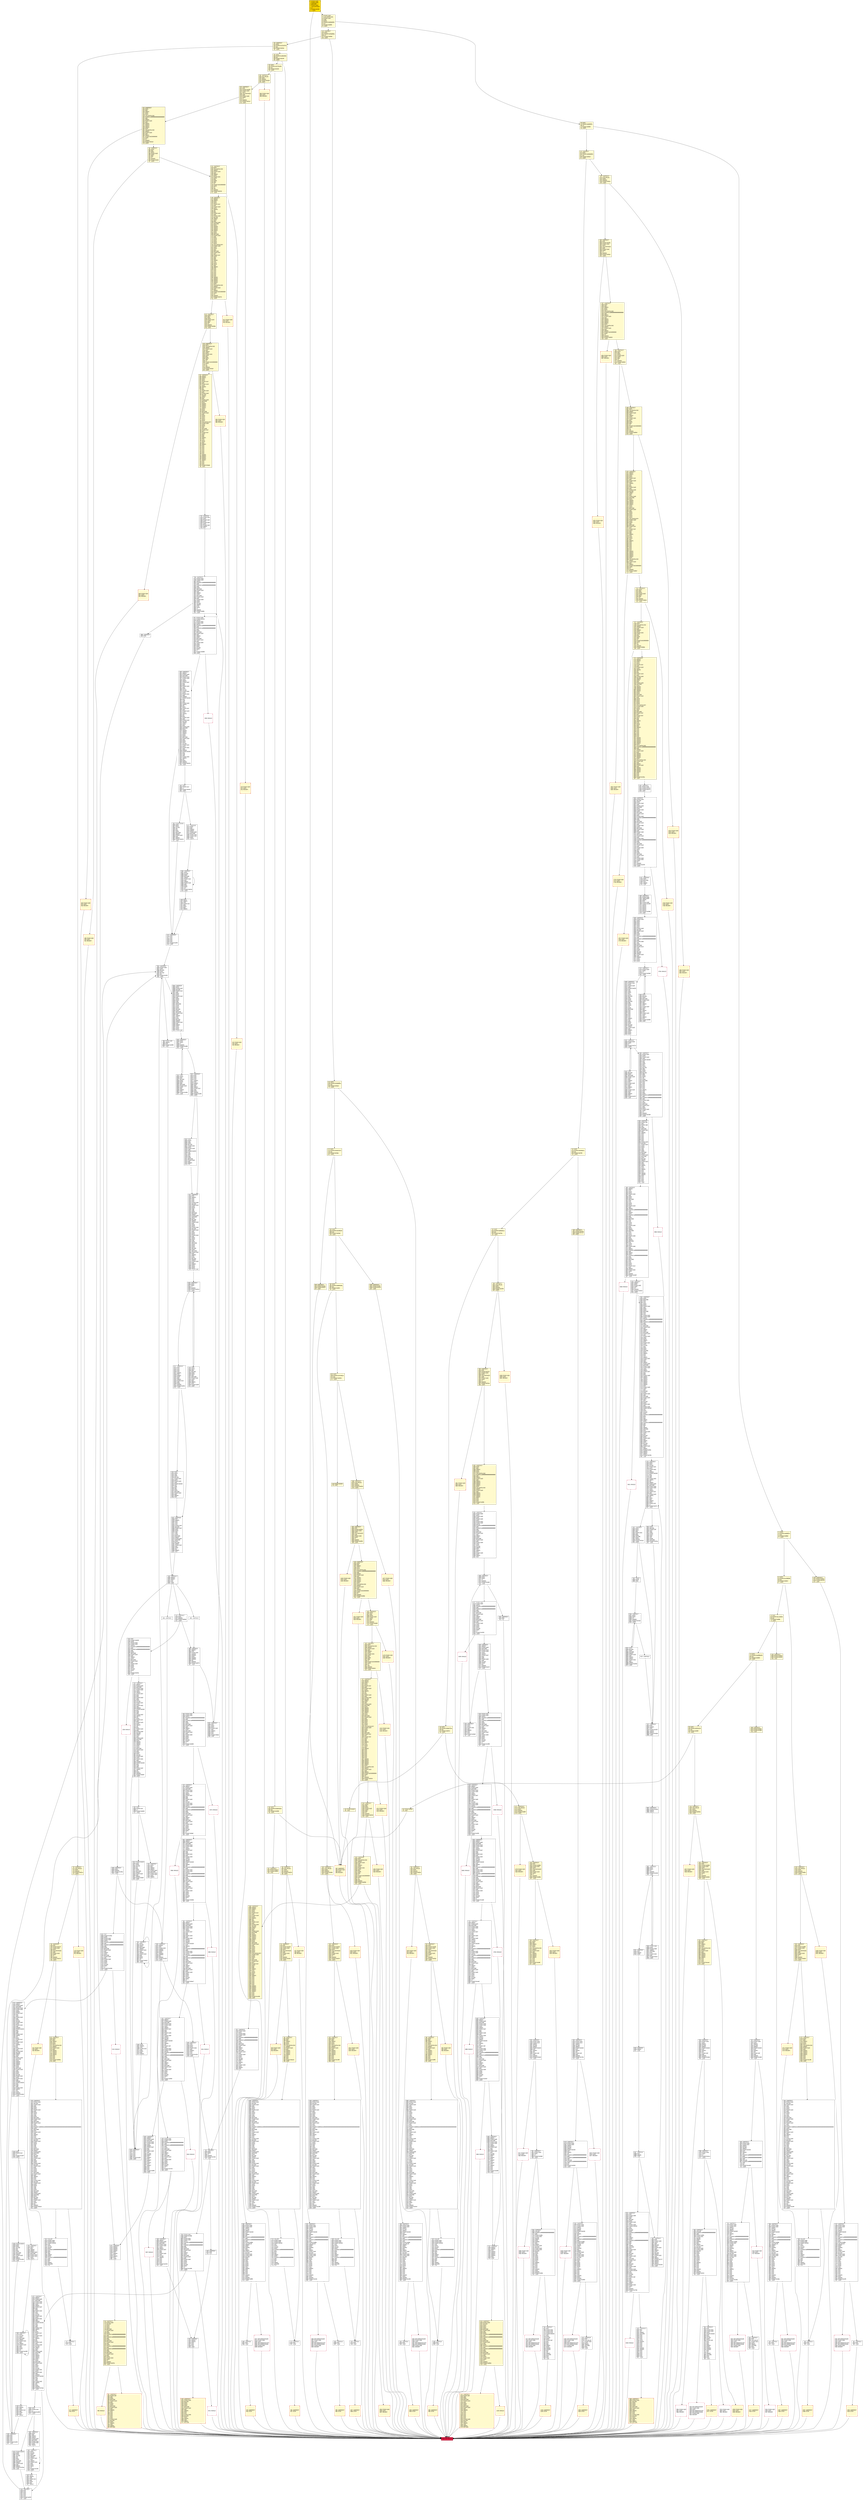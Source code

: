 digraph G {
bgcolor=transparent rankdir=UD;
node [shape=box style=filled color=black fillcolor=white fontname=arial fontcolor=black];
8757 [label="8757: JUMPDEST\l8758: DUP2\l8759: MSTORE\l8760: POP\l8761: SWAP1\l8762: JUMP\l" ];
419 [label="419: PUSH1 0x00\l421: DUP1\l422: REVERT\l" fillcolor=lemonchiffon shape=Msquare color=crimson ];
1771 [label="1771: JUMPDEST\l1772: SWAP2\l1773: SWAP1\l1774: DUP1\l1775: DUP1\l1776: PUSH1 0x1f\l1778: ADD\l1779: PUSH1 0x20\l1781: DUP1\l1782: SWAP2\l1783: DIV\l1784: MUL\l1785: PUSH1 0x20\l1787: ADD\l1788: PUSH1 0x40\l1790: MLOAD\l1791: SWAP1\l1792: DUP2\l1793: ADD\l1794: PUSH1 0x40\l1796: MSTORE\l1797: DUP1\l1798: SWAP4\l1799: SWAP3\l1800: SWAP2\l1801: SWAP1\l1802: DUP2\l1803: DUP2\l1804: MSTORE\l1805: PUSH1 0x20\l1807: ADD\l1808: DUP4\l1809: DUP4\l1810: DUP1\l1811: DUP3\l1812: DUP5\l1813: CALLDATACOPY\l1814: PUSH1 0x00\l1816: DUP2\l1817: DUP5\l1818: ADD\l1819: MSTORE\l1820: PUSH1 0x1f\l1822: NOT\l1823: PUSH1 0x1f\l1825: DUP3\l1826: ADD\l1827: AND\l1828: SWAP1\l1829: POP\l1830: DUP1\l1831: DUP4\l1832: ADD\l1833: SWAP3\l1834: POP\l1835: POP\l1836: POP\l1837: POP\l1838: POP\l1839: POP\l1840: POP\l1841: SWAP2\l1842: SWAP3\l1843: SWAP2\l1844: SWAP3\l1845: SWAP1\l1846: DUP1\l1847: CALLDATALOAD\l1848: PUSH20 0xffffffffffffffffffffffffffffffffffffffff\l1869: AND\l1870: SWAP1\l1871: PUSH1 0x20\l1873: ADD\l1874: SWAP1\l1875: SWAP3\l1876: SWAP2\l1877: SWAP1\l1878: DUP1\l1879: CALLDATALOAD\l1880: PUSH1 0xff\l1882: AND\l1883: SWAP1\l1884: PUSH1 0x20\l1886: ADD\l1887: SWAP1\l1888: SWAP3\l1889: SWAP2\l1890: SWAP1\l1891: POP\l1892: POP\l1893: POP\l1894: PUSH2 0x154a\l1897: JUMP\l" fillcolor=lemonchiffon ];
7166 [label="7166: JUMPDEST\l7167: POP\l7168: PUSH1 0x01\l7170: PUSH1 0x03\l7172: PUSH1 0x14\l7174: PUSH2 0x0100\l7177: EXP\l7178: DUP2\l7179: SLOAD\l7180: DUP2\l7181: PUSH1 0xff\l7183: MUL\l7184: NOT\l7185: AND\l7186: SWAP1\l7187: DUP4\l7188: ISZERO\l7189: ISZERO\l7190: MUL\l7191: OR\l7192: SWAP1\l7193: SSTORE\l7194: POP\l7195: POP\l7196: JUMP\l" ];
7077 [label="7077: PUSH1 0x00\l7079: DUP1\l7080: REVERT\l" shape=Msquare color=crimson ];
2331 [label="2331: JUMPDEST\l2332: POP\l2333: PUSH2 0x0948\l2336: PUSH1 0x04\l2338: DUP1\l2339: CALLDATASIZE\l2340: SUB\l2341: PUSH1 0x20\l2343: DUP2\l2344: LT\l2345: ISZERO\l2346: PUSH2 0x0932\l2349: JUMPI\l" fillcolor=lemonchiffon ];
220 [label="220: JUMPDEST\l221: DUP1\l222: PUSH4 0x131d7fc9\l227: EQ\l228: PUSH2 0x010e\l231: JUMPI\l" fillcolor=lemonchiffon ];
1961 [label="1961: PUSH1 0x00\l1963: DUP1\l1964: REVERT\l" fillcolor=lemonchiffon shape=Msquare color=crimson ];
134 [label="134: DUP1\l135: PUSH4 0xb6ef744a\l140: EQ\l141: PUSH2 0x087b\l144: JUMPI\l" fillcolor=lemonchiffon ];
8921 [label="8921: JUMPDEST\l8922: POP\l8923: SWAP1\l8924: JUMP\l" ];
939 [label="939: PUSH1 0x00\l941: DUP1\l942: REVERT\l" fillcolor=lemonchiffon shape=Msquare color=crimson ];
8855 [label="8855: DUP3\l8856: MLOAD\l8857: DUP3\l8858: SSTORE\l8859: SWAP2\l8860: PUSH1 0x20\l8862: ADD\l8863: SWAP2\l8864: SWAP1\l8865: PUSH1 0x01\l8867: ADD\l8868: SWAP1\l8869: PUSH2 0x228e\l8872: JUMP\l" ];
4395 [label="4395: JUMPDEST\l4396: POP\l4397: JUMP\l" ];
5639 [label="5639: JUMPDEST\l5640: SWAP1\l5641: DUP2\l5642: PUSH1 0x02\l5644: DUP2\l5645: GT\l5646: ISZERO\l5647: PUSH2 0x1614\l5650: JUMPI\l" ];
6368 [label="6368: JUMPDEST\l6369: DUP2\l6370: DUP2\l6371: LT\l6372: ISZERO\l6373: PUSH2 0x1b82\l6376: JUMPI\l" ];
1000 [label="1000: JUMPDEST\l1001: PUSH2 0x03f0\l1004: PUSH2 0x112e\l1007: JUMP\l" fillcolor=lemonchiffon ];
7090 [label="7090: PUSH1 0x00\l7092: DUP1\l7093: REVERT\l" shape=Msquare color=crimson ];
5236 [label="5236: PUSH2 0x0100\l5239: DUP1\l5240: DUP4\l5241: SLOAD\l5242: DIV\l5243: MUL\l5244: DUP4\l5245: MSTORE\l5246: SWAP2\l5247: PUSH1 0x20\l5249: ADD\l5250: SWAP2\l5251: PUSH2 0x14b2\l5254: JUMP\l" ];
386 [label="386: JUMPDEST\l387: STOP\l" fillcolor=lemonchiffon shape=Msquare color=crimson ];
1450 [label="1450: JUMPDEST\l1451: PUSH1 0x40\l1453: MLOAD\l1454: DUP1\l1455: DUP3\l1456: DUP2\l1457: MSTORE\l1458: PUSH1 0x20\l1460: ADD\l1461: SWAP2\l1462: POP\l1463: POP\l1464: PUSH1 0x40\l1466: MLOAD\l1467: DUP1\l1468: SWAP2\l1469: SUB\l1470: SWAP1\l1471: RETURN\l" fillcolor=lemonchiffon shape=Msquare color=crimson ];
3106 [label="3106: DUP3\l3107: SWAP1\l3108: SUB\l3109: PUSH1 0x1f\l3111: AND\l3112: DUP3\l3113: ADD\l3114: SWAP2\l" ];
536 [label="536: JUMPDEST\l537: SWAP2\l538: SWAP1\l539: DUP1\l540: DUP1\l541: PUSH1 0x1f\l543: ADD\l544: PUSH1 0x20\l546: DUP1\l547: SWAP2\l548: DIV\l549: MUL\l550: PUSH1 0x20\l552: ADD\l553: PUSH1 0x40\l555: MLOAD\l556: SWAP1\l557: DUP2\l558: ADD\l559: PUSH1 0x40\l561: MSTORE\l562: DUP1\l563: SWAP4\l564: SWAP3\l565: SWAP2\l566: SWAP1\l567: DUP2\l568: DUP2\l569: MSTORE\l570: PUSH1 0x20\l572: ADD\l573: DUP4\l574: DUP4\l575: DUP1\l576: DUP3\l577: DUP5\l578: CALLDATACOPY\l579: PUSH1 0x00\l581: DUP2\l582: DUP5\l583: ADD\l584: MSTORE\l585: PUSH1 0x1f\l587: NOT\l588: PUSH1 0x1f\l590: DUP3\l591: ADD\l592: AND\l593: SWAP1\l594: POP\l595: DUP1\l596: DUP4\l597: ADD\l598: SWAP3\l599: POP\l600: POP\l601: POP\l602: POP\l603: POP\l604: POP\l605: POP\l606: SWAP2\l607: SWAP3\l608: SWAP2\l609: SWAP3\l610: SWAP1\l611: DUP1\l612: CALLDATALOAD\l613: SWAP1\l614: PUSH1 0x20\l616: ADD\l617: SWAP1\l618: PUSH5 0x0100000000\l624: DUP2\l625: GT\l626: ISZERO\l627: PUSH2 0x027b\l630: JUMPI\l" fillcolor=lemonchiffon ];
4291 [label="4291: JUMPDEST\l4292: PUSH1 0x07\l4294: PUSH1 0x00\l4296: SWAP1\l4297: SLOAD\l4298: SWAP1\l4299: PUSH2 0x0100\l4302: EXP\l4303: SWAP1\l4304: DIV\l4305: PUSH20 0xffffffffffffffffffffffffffffffffffffffff\l4326: AND\l4327: PUSH20 0xffffffffffffffffffffffffffffffffffffffff\l4348: AND\l4349: PUSH2 0x08fc\l4352: CALLVALUE\l4353: SWAP1\l4354: DUP2\l4355: ISZERO\l4356: MUL\l4357: SWAP1\l4358: PUSH1 0x40\l4360: MLOAD\l4361: PUSH1 0x00\l4363: PUSH1 0x40\l4365: MLOAD\l4366: DUP1\l4367: DUP4\l4368: SUB\l4369: DUP2\l4370: DUP6\l4371: DUP9\l4372: DUP9\l4373: CALL\l4374: SWAP4\l4375: POP\l4376: POP\l4377: POP\l4378: POP\l4379: ISZERO\l4380: DUP1\l4381: ISZERO\l4382: PUSH2 0x112b\l4385: JUMPI\l" ];
6074 [label="6074: PUSH1 0x00\l6076: DUP1\l6077: REVERT\l" shape=Msquare color=crimson ];
1928 [label="1928: JUMPDEST\l1929: STOP\l" fillcolor=lemonchiffon shape=Msquare color=crimson ];
3332 [label="3332: JUMPDEST\l3333: DUP3\l3334: ADD\l3335: SWAP2\l3336: SWAP1\l3337: PUSH1 0x00\l3339: MSTORE\l3340: PUSH1 0x20\l3342: PUSH1 0x00\l3344: SHA3\l3345: SWAP1\l" ];
3982 [label="3982: JUMPDEST\l3983: PUSH1 0x08\l3985: PUSH1 0x00\l3987: SWAP1\l3988: SLOAD\l3989: SWAP1\l3990: PUSH2 0x0100\l3993: EXP\l3994: SWAP1\l3995: DIV\l3996: PUSH20 0xffffffffffffffffffffffffffffffffffffffff\l4017: AND\l4018: PUSH20 0xffffffffffffffffffffffffffffffffffffffff\l4039: AND\l4040: PUSH2 0x08fc\l4043: CALLVALUE\l4044: SWAP1\l4045: DUP2\l4046: ISZERO\l4047: MUL\l4048: SWAP1\l4049: PUSH1 0x40\l4051: MLOAD\l4052: PUSH1 0x00\l4054: PUSH1 0x40\l4056: MLOAD\l4057: DUP1\l4058: DUP4\l4059: SUB\l4060: DUP2\l4061: DUP6\l4062: DUP9\l4063: DUP9\l4064: CALL\l4065: SWAP4\l4066: POP\l4067: POP\l4068: POP\l4069: POP\l4070: ISZERO\l4071: DUP1\l4072: ISZERO\l4073: PUSH2 0x0ff6\l4076: JUMPI\l" ];
41 [label="41: DUP1\l42: PUSH4 0xbf06f531\l47: EQ\l48: PUSH2 0x08b6\l51: JUMPI\l" fillcolor=lemonchiffon ];
100 [label="100: JUMPDEST\l101: DUP1\l102: PUSH4 0x846d9491\l107: EQ\l108: PUSH2 0x05c0\l111: JUMPI\l" fillcolor=lemonchiffon ];
7728 [label="7728: JUMPDEST\l7729: PUSH1 0x00\l7731: PUSH1 0x01\l7733: SWAP1\l7734: SLOAD\l7735: SWAP1\l7736: PUSH2 0x0100\l7739: EXP\l7740: SWAP1\l7741: DIV\l7742: PUSH20 0xffffffffffffffffffffffffffffffffffffffff\l7763: AND\l7764: PUSH20 0xffffffffffffffffffffffffffffffffffffffff\l7785: AND\l7786: PUSH2 0x08fc\l7789: PUSH1 0x01\l7791: SLOAD\l7792: SWAP1\l7793: DUP2\l7794: ISZERO\l7795: MUL\l7796: SWAP1\l7797: PUSH1 0x40\l7799: MLOAD\l7800: PUSH1 0x00\l7802: PUSH1 0x40\l7804: MLOAD\l7805: DUP1\l7806: DUP4\l7807: SUB\l7808: DUP2\l7809: DUP6\l7810: DUP9\l7811: DUP9\l7812: CALL\l7813: SWAP4\l7814: POP\l7815: POP\l7816: POP\l7817: POP\l7818: ISZERO\l7819: DUP1\l7820: ISZERO\l7821: PUSH2 0x1e9a\l7824: JUMPI\l" ];
2252 [label="2252: JUMPDEST\l2253: POP\l2254: PUSH2 0x08f9\l2257: PUSH1 0x04\l2259: DUP1\l2260: CALLDATASIZE\l2261: SUB\l2262: PUSH1 0x20\l2264: DUP2\l2265: LT\l2266: ISZERO\l2267: PUSH2 0x08e3\l2270: JUMPI\l" fillcolor=lemonchiffon ];
396 [label="396: PUSH1 0x00\l398: DUP1\l399: REVERT\l" fillcolor=lemonchiffon shape=Msquare color=crimson ];
8294 [label="8294: JUMPDEST\l8295: PUSH1 0x00\l8297: DUP1\l8298: DUP7\l8299: DUP7\l8300: DUP7\l8301: DUP7\l8302: DUP7\l8303: PUSH1 0x40\l8305: MLOAD\l8306: PUSH1 0x20\l8308: ADD\l8309: DUP1\l8310: DUP7\l8311: PUSH20 0xffffffffffffffffffffffffffffffffffffffff\l8332: AND\l8333: PUSH20 0xffffffffffffffffffffffffffffffffffffffff\l8354: AND\l8355: PUSH1 0x60\l8357: SHL\l8358: DUP2\l8359: MSTORE\l8360: PUSH1 0x14\l8362: ADD\l8363: DUP6\l8364: DUP1\l8365: MLOAD\l8366: SWAP1\l8367: PUSH1 0x20\l8369: ADD\l8370: SWAP1\l8371: DUP1\l8372: DUP4\l8373: DUP4\l" ];
6377 [label="6377: PUSH1 0x02\l6379: PUSH1 0x00\l6381: DUP11\l6382: PUSH20 0xffffffffffffffffffffffffffffffffffffffff\l6403: AND\l6404: PUSH20 0xffffffffffffffffffffffffffffffffffffffff\l6425: AND\l6426: DUP2\l6427: MSTORE\l6428: PUSH1 0x20\l6430: ADD\l6431: SWAP1\l6432: DUP2\l6433: MSTORE\l6434: PUSH1 0x20\l6436: ADD\l6437: PUSH1 0x00\l6439: SHA3\l6440: DUP2\l6441: DUP2\l6442: SLOAD\l6443: DUP2\l6444: LT\l6445: PUSH2 0x1932\l6448: JUMPI\l" ];
5882 [label="5882: JUMPDEST\l5883: POP\l5884: PUSH1 0x60\l5886: DUP3\l5887: ADD\l5888: MLOAD\l5889: DUP2\l5890: PUSH1 0x03\l5892: ADD\l5893: SWAP1\l5894: DUP1\l5895: MLOAD\l5896: SWAP1\l5897: PUSH1 0x20\l5899: ADD\l5900: SWAP1\l5901: PUSH2 0x1717\l5904: SWAP3\l5905: SWAP2\l5906: SWAP1\l5907: PUSH2 0x223b\l5910: JUMP\l" ];
7613 [label="7613: JUMPDEST\l7614: PUSH1 0x00\l7616: DUP1\l7617: SWAP1\l7618: SLOAD\l7619: SWAP1\l7620: PUSH2 0x0100\l7623: EXP\l7624: SWAP1\l7625: DIV\l7626: PUSH1 0xff\l7628: AND\l7629: ISZERO\l7630: PUSH2 0x1dd6\l7633: JUMPI\l" ];
205 [label="205: DUP1\l206: PUSH4 0x7974bc5c\l211: EQ\l212: PUSH2 0x042d\l215: JUMPI\l" fillcolor=lemonchiffon ];
1938 [label="1938: PUSH1 0x00\l1940: DUP1\l1941: REVERT\l" fillcolor=lemonchiffon shape=Msquare color=crimson ];
929 [label="929: JUMPDEST\l930: STOP\l" fillcolor=lemonchiffon shape=Msquare color=crimson ];
6476 [label="6476: PUSH1 0x02\l6478: PUSH1 0x00\l6480: DUP11\l6481: PUSH20 0xffffffffffffffffffffffffffffffffffffffff\l6502: AND\l6503: PUSH20 0xffffffffffffffffffffffffffffffffffffffff\l6524: AND\l6525: DUP2\l6526: MSTORE\l6527: PUSH1 0x20\l6529: ADD\l6530: SWAP1\l6531: DUP2\l6532: MSTORE\l6533: PUSH1 0x20\l6535: ADD\l6536: PUSH1 0x00\l6538: SHA3\l6539: DUP2\l6540: DUP2\l6541: SLOAD\l6542: DUP2\l6543: LT\l6544: PUSH2 0x1995\l6547: JUMPI\l" ];
1010 [label="1010: JUMPDEST\l1011: CALLVALUE\l1012: DUP1\l1013: ISZERO\l1014: PUSH2 0x03fe\l1017: JUMPI\l" fillcolor=lemonchiffon ];
3209 [label="3209: INVALID\l" shape=Msquare color=crimson ];
1316 [label="1316: JUMPDEST\l1317: DUP3\l1318: ADD\l1319: DUP4\l1320: PUSH1 0x20\l1322: DUP3\l1323: ADD\l1324: GT\l1325: ISZERO\l1326: PUSH2 0x0536\l1329: JUMPI\l" fillcolor=lemonchiffon ];
3375 [label="3375: JUMPDEST\l3376: POP\l3377: POP\l3378: POP\l3379: POP\l3380: POP\l3381: PUSH2 0x1f30\l3384: JUMP\l" ];
6549 [label="6549: JUMPDEST\l6550: SWAP1\l6551: PUSH1 0x00\l6553: MSTORE\l6554: PUSH1 0x20\l6556: PUSH1 0x00\l6558: SHA3\l6559: SWAP1\l6560: PUSH1 0x07\l6562: MUL\l6563: ADD\l6564: PUSH1 0x00\l6566: ADD\l6567: SLOAD\l6568: PUSH1 0x02\l6570: PUSH1 0x00\l6572: DUP12\l6573: PUSH20 0xffffffffffffffffffffffffffffffffffffffff\l6594: AND\l6595: PUSH20 0xffffffffffffffffffffffffffffffffffffffff\l6616: AND\l6617: DUP2\l6618: MSTORE\l6619: PUSH1 0x20\l6621: ADD\l6622: SWAP1\l6623: DUP2\l6624: MSTORE\l6625: PUSH1 0x20\l6627: ADD\l6628: PUSH1 0x00\l6630: SHA3\l6631: DUP3\l6632: DUP2\l6633: SLOAD\l6634: DUP2\l6635: LT\l6636: PUSH2 0x19f1\l6639: JUMPI\l" ];
7438 [label="7438: CALLER\l7439: PUSH1 0x08\l7441: PUSH1 0x00\l7443: PUSH2 0x0100\l7446: EXP\l7447: DUP2\l7448: SLOAD\l7449: DUP2\l7450: PUSH20 0xffffffffffffffffffffffffffffffffffffffff\l7471: MUL\l7472: NOT\l7473: AND\l7474: SWAP1\l7475: DUP4\l7476: PUSH20 0xffffffffffffffffffffffffffffffffffffffff\l7497: AND\l7498: MUL\l7499: OR\l7500: SWAP1\l7501: SSTORE\l7502: POP\l" ];
3045 [label="3045: DUP1\l3046: PUSH1 0x1f\l3048: LT\l3049: PUSH2 0x0c00\l3052: JUMPI\l" ];
480 [label="480: PUSH1 0x00\l482: DUP1\l483: REVERT\l" fillcolor=lemonchiffon shape=Msquare color=crimson ];
3086 [label="3086: JUMPDEST\l3087: DUP2\l3088: SLOAD\l3089: DUP2\l3090: MSTORE\l3091: SWAP1\l3092: PUSH1 0x01\l3094: ADD\l3095: SWAP1\l3096: PUSH1 0x20\l3098: ADD\l3099: DUP1\l3100: DUP4\l3101: GT\l3102: PUSH2 0x0c0e\l3105: JUMPI\l" ];
8464 [label="8464: DUP1\l8465: MLOAD\l8466: DUP3\l8467: MSTORE\l8468: PUSH1 0x20\l8470: DUP3\l8471: ADD\l8472: SWAP2\l8473: POP\l8474: PUSH1 0x20\l8476: DUP2\l8477: ADD\l8478: SWAP1\l8479: POP\l8480: PUSH1 0x20\l8482: DUP4\l8483: SUB\l8484: SWAP3\l8485: POP\l8486: PUSH2 0x2107\l8489: JUMP\l" ];
96 [label="96: PUSH2 0x0109\l99: JUMP\l" fillcolor=lemonchiffon ];
931 [label="931: JUMPDEST\l932: CALLVALUE\l933: DUP1\l934: ISZERO\l935: PUSH2 0x03af\l938: JUMPI\l" fillcolor=lemonchiffon ];
988 [label="988: JUMPDEST\l989: STOP\l" fillcolor=lemonchiffon shape=Msquare color=crimson ];
8257 [label="8257: JUMPDEST\l8258: POP\l8259: SWAP3\l8260: POP\l8261: POP\l8262: POP\l8263: PUSH1 0x40\l8265: MLOAD\l8266: PUSH1 0x20\l8268: DUP2\l8269: DUP4\l8270: SUB\l8271: SUB\l8272: DUP2\l8273: MSTORE\l8274: SWAP1\l8275: PUSH1 0x40\l8277: MSTORE\l8278: DUP1\l8279: MLOAD\l8280: SWAP1\l8281: PUSH1 0x20\l8283: ADD\l8284: SHA3\l8285: EQ\l8286: SWAP1\l8287: POP\l" ];
8409 [label="8409: JUMPDEST\l8410: PUSH1 0x01\l8412: DUP4\l8413: PUSH1 0x20\l8415: SUB\l8416: PUSH2 0x0100\l8419: EXP\l8420: SUB\l8421: DUP1\l8422: NOT\l8423: DUP3\l8424: MLOAD\l8425: AND\l8426: DUP2\l8427: DUP5\l8428: MLOAD\l8429: AND\l8430: DUP1\l8431: DUP3\l8432: OR\l8433: DUP6\l8434: MSTORE\l8435: POP\l8436: POP\l8437: POP\l8438: POP\l8439: POP\l8440: POP\l8441: SWAP1\l8442: POP\l8443: ADD\l8444: DUP5\l8445: DUP1\l8446: MLOAD\l8447: SWAP1\l8448: PUSH1 0x20\l8450: ADD\l8451: SWAP1\l8452: DUP1\l8453: DUP4\l8454: DUP4\l" ];
4794 [label="4794: PUSH1 0x00\l4796: PUSH2 0x13b8\l4799: DUP7\l4800: PUSH1 0x02\l4802: PUSH1 0x00\l4804: DUP11\l4805: PUSH20 0xffffffffffffffffffffffffffffffffffffffff\l4826: AND\l4827: PUSH20 0xffffffffffffffffffffffffffffffffffffffff\l4848: AND\l4849: DUP2\l4850: MSTORE\l4851: PUSH1 0x20\l4853: ADD\l4854: SWAP1\l4855: DUP2\l4856: MSTORE\l4857: PUSH1 0x20\l4859: ADD\l4860: PUSH1 0x00\l4862: SHA3\l4863: DUP5\l4864: DUP2\l4865: SLOAD\l4866: DUP2\l4867: LT\l4868: PUSH2 0x1309\l4871: JUMPI\l" ];
1737 [label="1737: JUMPDEST\l1738: DUP1\l1739: CALLDATALOAD\l1740: SWAP1\l1741: PUSH1 0x20\l1743: ADD\l1744: SWAP2\l1745: DUP5\l1746: PUSH1 0x01\l1748: DUP4\l1749: MUL\l1750: DUP5\l1751: ADD\l1752: GT\l1753: PUSH5 0x0100000000\l1759: DUP4\l1760: GT\l1761: OR\l1762: ISZERO\l1763: PUSH2 0x06eb\l1766: JUMPI\l" fillcolor=lemonchiffon ];
2512 [label="2512: CALLER\l2513: PUSH1 0x09\l2515: PUSH1 0x00\l2517: PUSH2 0x0100\l2520: EXP\l2521: DUP2\l2522: SLOAD\l2523: DUP2\l2524: PUSH20 0xffffffffffffffffffffffffffffffffffffffff\l2545: MUL\l2546: NOT\l2547: AND\l2548: SWAP1\l2549: DUP4\l2550: PUSH20 0xffffffffffffffffffffffffffffffffffffffff\l2571: AND\l2572: MUL\l2573: OR\l2574: SWAP1\l2575: SSTORE\l2576: POP\l" ];
5443 [label="5443: JUMPDEST\l5444: SWAP4\l5445: SWAP3\l5446: POP\l5447: POP\l5448: POP\l5449: JUMP\l" ];
498 [label="498: PUSH1 0x00\l500: DUP1\l501: REVERT\l" fillcolor=lemonchiffon shape=Msquare color=crimson ];
6450 [label="6450: JUMPDEST\l6451: SWAP1\l6452: PUSH1 0x00\l6454: MSTORE\l6455: PUSH1 0x20\l6457: PUSH1 0x00\l6459: SHA3\l6460: SWAP1\l6461: PUSH1 0x07\l6463: MUL\l6464: ADD\l6465: PUSH1 0x05\l6467: ADD\l6468: SLOAD\l6469: DUP9\l6470: EQ\l6471: ISZERO\l6472: PUSH2 0x1b75\l6475: JUMPI\l" ];
5325 [label="5325: PUSH1 0x02\l5327: PUSH1 0x00\l5329: DUP9\l5330: PUSH20 0xffffffffffffffffffffffffffffffffffffffff\l5351: AND\l5352: PUSH20 0xffffffffffffffffffffffffffffffffffffffff\l5373: AND\l5374: DUP2\l5375: MSTORE\l5376: PUSH1 0x20\l5378: ADD\l5379: SWAP1\l5380: DUP2\l5381: MSTORE\l5382: PUSH1 0x20\l5384: ADD\l5385: PUSH1 0x00\l5387: SHA3\l5388: DUP3\l5389: DUP2\l5390: SLOAD\l5391: DUP2\l5392: LT\l5393: PUSH2 0x1516\l5396: JUMPI\l" ];
6888 [label="6888: INVALID\l" shape=Msquare color=crimson ];
8288 [label="8288: JUMPDEST\l8289: SWAP3\l8290: SWAP2\l8291: POP\l8292: POP\l8293: JUMP\l" ];
3814 [label="3814: INVALID\l" shape=Msquare color=crimson ];
1018 [label="1018: PUSH1 0x00\l1020: DUP1\l1021: REVERT\l" fillcolor=lemonchiffon shape=Msquare color=crimson ];
6265 [label="6265: RETURNDATASIZE\l6266: PUSH1 0x00\l6268: DUP1\l6269: RETURNDATACOPY\l6270: RETURNDATASIZE\l6271: PUSH1 0x00\l6273: REVERT\l" shape=Msquare color=crimson ];
962 [label="962: PUSH1 0x00\l964: DUP1\l965: REVERT\l" fillcolor=lemonchiffon shape=Msquare color=crimson ];
1008 [label="1008: JUMPDEST\l1009: STOP\l" fillcolor=lemonchiffon shape=Msquare color=crimson ];
8873 [label="8873: JUMPDEST\l" ];
2319 [label="2319: JUMPDEST\l2320: CALLVALUE\l2321: DUP1\l2322: ISZERO\l2323: PUSH2 0x091b\l2326: JUMPI\l" fillcolor=lemonchiffon ];
7292 [label="7292: RETURNDATASIZE\l7293: PUSH1 0x00\l7295: DUP1\l7296: RETURNDATACOPY\l7297: RETURNDATASIZE\l7298: PUSH1 0x00\l7300: REVERT\l" shape=Msquare color=crimson ];
8887 [label="8887: JUMPDEST\l8888: POP\l8889: SWAP1\l8890: JUMP\l" ];
7503 [label="7503: JUMPDEST\l7504: POP\l7505: JUMP\l" ];
8045 [label="8045: JUMPDEST\l8046: DUP4\l8047: DUP2\l8048: LT\l8049: ISZERO\l8050: PUSH2 0x1f88\l8053: JUMPI\l" ];
1480 [label="1480: PUSH1 0x00\l1482: DUP1\l1483: REVERT\l" fillcolor=lemonchiffon shape=Msquare color=crimson ];
8072 [label="8072: JUMPDEST\l8073: POP\l8074: POP\l8075: POP\l8076: POP\l8077: SWAP1\l8078: POP\l8079: SWAP1\l8080: DUP2\l8081: ADD\l8082: SWAP1\l8083: PUSH1 0x1f\l8085: AND\l8086: DUP1\l8087: ISZERO\l8088: PUSH2 0x1fb5\l8091: JUMPI\l" ];
5440 [label="5440: JUMPDEST\l5441: POP\l5442: POP\l" ];
5308 [label="5308: JUMPDEST\l" ];
52 [label="52: DUP1\l53: PUSH4 0xc268f488\l58: EQ\l59: PUSH2 0x08c0\l62: JUMPI\l" fillcolor=lemonchiffon ];
998 [label="998: JUMPDEST\l999: STOP\l" fillcolor=lemonchiffon shape=Msquare color=crimson ];
6052 [label="6052: JUMPDEST\l6053: PUSH1 0x03\l6055: PUSH1 0x14\l6057: SWAP1\l6058: SLOAD\l6059: SWAP1\l6060: PUSH2 0x0100\l6063: EXP\l6064: SWAP1\l6065: DIV\l6066: PUSH1 0xff\l6068: AND\l6069: ISZERO\l6070: PUSH2 0x17be\l6073: JUMPI\l" ];
7634 [label="7634: PUSH1 0x00\l7636: DUP1\l7637: REVERT\l" shape=Msquare color=crimson ];
8589 [label="8589: JUMPDEST\l8590: PUSH1 0xff\l8592: AND\l8593: PUSH1 0xf8\l8595: SHL\l8596: DUP2\l8597: MSTORE\l8598: PUSH1 0x01\l8600: ADD\l8601: SWAP6\l8602: POP\l8603: POP\l8604: POP\l8605: POP\l8606: POP\l8607: POP\l8608: PUSH1 0x40\l8610: MLOAD\l8611: PUSH1 0x20\l8613: DUP2\l8614: DUP4\l8615: SUB\l8616: SUB\l8617: DUP2\l8618: MSTORE\l8619: SWAP1\l8620: PUSH1 0x40\l8622: MSTORE\l8623: DUP1\l8624: MLOAD\l8625: SWAP1\l8626: PUSH1 0x20\l8628: ADD\l8629: SHA3\l8630: SWAP1\l8631: POP\l8632: DUP1\l8633: SWAP2\l8634: POP\l8635: POP\l8636: SWAP6\l8637: SWAP5\l8638: POP\l8639: POP\l8640: POP\l8641: POP\l8642: POP\l8643: JUMP\l" ];
3313 [label="3313: PUSH2 0x0100\l3316: DUP1\l3317: DUP4\l3318: SLOAD\l3319: DIV\l3320: MUL\l3321: DUP4\l3322: MSTORE\l3323: SWAP2\l3324: PUSH1 0x20\l3326: ADD\l3327: SWAP2\l3328: PUSH2 0x0d2f\l3331: JUMP\l" ];
243 [label="243: DUP1\l244: PUSH4 0x327b5e98\l249: EQ\l250: PUSH2 0x0184\l253: JUMPI\l" fillcolor=lemonchiffon ];
1503 [label="1503: PUSH1 0x00\l1505: DUP1\l1506: REVERT\l" fillcolor=lemonchiffon shape=Msquare color=crimson ];
1312 [label="1312: PUSH1 0x00\l1314: DUP1\l1315: REVERT\l" fillcolor=lemonchiffon shape=Msquare color=crimson ];
5460 [label="5460: JUMPDEST\l5461: PUSH1 0x00\l5463: TIMESTAMP\l5464: SWAP1\l5465: POP\l5466: PUSH1 0x00\l5468: PUSH2 0x1568\l5471: DUP10\l5472: DUP10\l5473: DUP10\l5474: DUP10\l5475: DUP10\l5476: PUSH2 0x2066\l5479: JUMP\l" ];
4968 [label="4968: DUP1\l4969: PUSH1 0x1f\l4971: LT\l4972: PUSH2 0x1383\l4975: JUMPI\l" ];
7825 [label="7825: RETURNDATASIZE\l7826: PUSH1 0x00\l7828: DUP1\l7829: RETURNDATACOPY\l7830: RETURNDATASIZE\l7831: PUSH1 0x00\l7833: REVERT\l" shape=Msquare color=crimson ];
8756 [label="8756: INVALID\l" shape=Msquare color=crimson ];
301 [label="301: PUSH1 0x00\l303: DUP1\l304: REVERT\l" fillcolor=lemonchiffon shape=Msquare color=crimson ];
30 [label="30: DUP1\l31: PUSH4 0xbf06f531\l36: GT\l37: PUSH2 0x0064\l40: JUMPI\l" fillcolor=lemonchiffon ];
4505 [label="4505: JUMPDEST\l4506: PUSH1 0x40\l4508: MLOAD\l4509: PUSH1 0x20\l4511: ADD\l4512: DUP1\l4513: DUP1\l4514: PUSH1 0x20\l4516: ADD\l4517: DUP3\l4518: DUP2\l4519: SUB\l4520: DUP3\l4521: MSTORE\l4522: PUSH1 0x05\l4524: DUP2\l4525: MSTORE\l4526: PUSH1 0x20\l4528: ADD\l4529: DUP1\l4530: PUSH32 0x68656c6c6f000000000000000000000000000000000000000000000000000000\l4563: DUP2\l4564: MSTORE\l4565: POP\l4566: PUSH1 0x20\l4568: ADD\l4569: SWAP2\l4570: POP\l4571: POP\l4572: PUSH1 0x40\l4574: MLOAD\l4575: PUSH1 0x20\l4577: DUP2\l4578: DUP4\l4579: SUB\l4580: SUB\l4581: DUP2\l4582: MSTORE\l4583: SWAP1\l4584: PUSH1 0x40\l4586: MSTORE\l4587: DUP1\l4588: MLOAD\l4589: SWAP1\l4590: PUSH1 0x20\l4592: ADD\l4593: SHA3\l4594: DUP2\l4595: PUSH1 0x40\l4597: MLOAD\l4598: PUSH1 0x20\l4600: ADD\l4601: DUP1\l4602: DUP3\l4603: DUP2\l4604: MSTORE\l4605: PUSH1 0x20\l4607: ADD\l4608: SWAP2\l4609: POP\l4610: POP\l4611: PUSH1 0x40\l4613: MLOAD\l4614: PUSH1 0x20\l4616: DUP2\l4617: DUP4\l4618: SUB\l4619: SUB\l4620: DUP2\l4621: MSTORE\l4622: SWAP1\l4623: PUSH1 0x40\l4625: MSTORE\l4626: DUP1\l4627: MLOAD\l4628: SWAP1\l4629: PUSH1 0x20\l4631: ADD\l4632: SHA3\l4633: EQ\l4634: ISZERO\l4635: PUSH2 0x1260\l4638: JUMPI\l" ];
1965 [label="1965: JUMPDEST\l1966: DUP2\l1967: ADD\l1968: SWAP1\l1969: DUP1\l1970: DUP1\l1971: CALLDATALOAD\l1972: PUSH20 0xffffffffffffffffffffffffffffffffffffffff\l1993: AND\l1994: SWAP1\l1995: PUSH1 0x20\l1997: ADD\l1998: SWAP1\l1999: SWAP3\l2000: SWAP2\l2001: SWAP1\l2002: DUP1\l2003: CALLDATALOAD\l2004: SWAP1\l2005: PUSH1 0x20\l2007: ADD\l2008: SWAP1\l2009: SWAP3\l2010: SWAP2\l2011: SWAP1\l2012: POP\l2013: POP\l2014: POP\l2015: PUSH2 0x188c\l2018: JUMP\l" fillcolor=lemonchiffon ];
2350 [label="2350: PUSH1 0x00\l2352: DUP1\l2353: REVERT\l" fillcolor=lemonchiffon shape=Msquare color=crimson ];
3920 [label="3920: JUMPDEST\l3921: SWAP1\l3922: PUSH1 0x00\l3924: MSTORE\l3925: PUSH1 0x20\l3927: PUSH1 0x00\l3929: SHA3\l3930: SWAP1\l3931: PUSH1 0x07\l3933: MUL\l3934: ADD\l3935: PUSH1 0x05\l3937: ADD\l3938: SLOAD\l3939: SWAP7\l3940: POP\l3941: SWAP7\l3942: POP\l3943: SWAP7\l3944: POP\l3945: SWAP7\l3946: POP\l3947: SWAP7\l3948: POP\l3949: POP\l3950: POP\l3951: PUSH2 0x0f83\l3954: JUMP\l" ];
8004 [label="8004: JUMPDEST\l8005: DUP2\l8006: PUSH1 0x40\l8008: MLOAD\l8009: PUSH1 0x20\l8011: ADD\l8012: DUP1\l8013: DUP1\l8014: PUSH1 0x20\l8016: ADD\l8017: DUP3\l8018: DUP2\l8019: SUB\l8020: DUP3\l8021: MSTORE\l8022: DUP4\l8023: DUP2\l8024: DUP2\l8025: MLOAD\l8026: DUP2\l8027: MSTORE\l8028: PUSH1 0x20\l8030: ADD\l8031: SWAP2\l8032: POP\l8033: DUP1\l8034: MLOAD\l8035: SWAP1\l8036: PUSH1 0x20\l8038: ADD\l8039: SWAP1\l8040: DUP1\l8041: DUP4\l8042: DUP4\l8043: PUSH1 0x00\l" ];
5289 [label="5289: DUP3\l5290: SWAP1\l5291: SUB\l5292: PUSH1 0x1f\l5294: AND\l5295: DUP3\l5296: ADD\l5297: SWAP2\l" ];
8891 [label="8891: JUMPDEST\l8892: PUSH2 0x22dd\l8895: SWAP2\l8896: SWAP1\l" ];
1330 [label="1330: PUSH1 0x00\l1332: DUP1\l1333: REVERT\l" fillcolor=lemonchiffon shape=Msquare color=crimson ];
8054 [label="8054: DUP1\l8055: DUP3\l8056: ADD\l8057: MLOAD\l8058: DUP2\l8059: DUP5\l8060: ADD\l8061: MSTORE\l8062: PUSH1 0x20\l8064: DUP2\l8065: ADD\l8066: SWAP1\l8067: POP\l8068: PUSH2 0x1f6d\l8071: JUMP\l" ];
5480 [label="5480: JUMPDEST\l5481: SWAP1\l5482: POP\l5483: DUP2\l5484: DUP4\l5485: PUSH1 0x00\l5487: ADD\l5488: DUP2\l5489: DUP2\l5490: MSTORE\l5491: POP\l5492: POP\l5493: DUP9\l5494: DUP4\l5495: PUSH1 0x20\l5497: ADD\l5498: SWAP1\l5499: PUSH20 0xffffffffffffffffffffffffffffffffffffffff\l5520: AND\l5521: SWAP1\l5522: DUP2\l5523: PUSH20 0xffffffffffffffffffffffffffffffffffffffff\l5544: AND\l5545: DUP2\l5546: MSTORE\l5547: POP\l5548: POP\l5549: DUP8\l5550: DUP4\l5551: PUSH1 0x40\l5553: ADD\l5554: DUP2\l5555: SWAP1\l5556: MSTORE\l5557: POP\l5558: DUP7\l5559: DUP4\l5560: PUSH1 0x60\l5562: ADD\l5563: DUP2\l5564: SWAP1\l5565: MSTORE\l5566: POP\l5567: DUP6\l5568: DUP4\l5569: PUSH1 0x80\l5571: ADD\l5572: SWAP1\l5573: PUSH20 0xffffffffffffffffffffffffffffffffffffffff\l5594: AND\l5595: SWAP1\l5596: DUP2\l5597: PUSH20 0xffffffffffffffffffffffffffffffffffffffff\l5618: AND\l5619: DUP2\l5620: MSTORE\l5621: POP\l5622: POP\l5623: DUP5\l5624: DUP4\l5625: PUSH1 0xc0\l5627: ADD\l5628: SWAP1\l5629: PUSH1 0x02\l5631: DUP2\l5632: GT\l5633: ISZERO\l5634: PUSH2 0x1607\l5637: JUMPI\l" ];
2307 [label="2307: JUMPDEST\l2308: STOP\l" fillcolor=lemonchiffon shape=Msquare color=crimson ];
8092 [label="8092: DUP1\l8093: DUP3\l8094: SUB\l8095: DUP1\l8096: MLOAD\l8097: PUSH1 0x01\l8099: DUP4\l8100: PUSH1 0x20\l8102: SUB\l8103: PUSH2 0x0100\l8106: EXP\l8107: SUB\l8108: NOT\l8109: AND\l8110: DUP2\l8111: MSTORE\l8112: PUSH1 0x20\l8114: ADD\l8115: SWAP2\l8116: POP\l" ];
2317 [label="2317: JUMPDEST\l2318: STOP\l" fillcolor=lemonchiffon shape=Msquare color=crimson ];
4995 [label="4995: JUMPDEST\l4996: DUP3\l4997: ADD\l4998: SWAP2\l4999: SWAP1\l5000: PUSH1 0x00\l5002: MSTORE\l5003: PUSH1 0x20\l5005: PUSH1 0x00\l5007: SHA3\l5008: SWAP1\l" ];
1942 [label="1942: JUMPDEST\l1943: POP\l1944: PUSH2 0x07e3\l1947: PUSH1 0x04\l1949: DUP1\l1950: CALLDATASIZE\l1951: SUB\l1952: PUSH1 0x40\l1954: DUP2\l1955: LT\l1956: ISZERO\l1957: PUSH2 0x07ad\l1960: JUMPI\l" fillcolor=lemonchiffon ];
7055 [label="7055: JUMPDEST\l7056: PUSH1 0x03\l7058: PUSH1 0x14\l7060: SWAP1\l7061: SLOAD\l7062: SWAP1\l7063: PUSH2 0x0100\l7066: EXP\l7067: SWAP1\l7068: DIV\l7069: PUSH1 0xff\l7071: AND\l7072: ISZERO\l7073: PUSH2 0x1ba9\l7076: JUMPI\l" ];
341 [label="341: JUMPDEST\l342: POP\l343: PUSH2 0x0182\l346: PUSH1 0x04\l348: DUP1\l349: CALLDATASIZE\l350: SUB\l351: PUSH1 0x20\l353: DUP2\l354: LT\l355: ISZERO\l356: PUSH2 0x016c\l359: JUMPI\l" fillcolor=lemonchiffon ];
7610 [label="7610: JUMPDEST\l7611: POP\l7612: JUMP\l" ];
4223 [label="4223: CALLER\l4224: PUSH1 0x03\l4226: PUSH1 0x00\l4228: PUSH2 0x0100\l4231: EXP\l4232: DUP2\l4233: SLOAD\l4234: DUP2\l4235: PUSH20 0xffffffffffffffffffffffffffffffffffffffff\l4256: MUL\l4257: NOT\l4258: AND\l4259: SWAP1\l4260: DUP4\l4261: PUSH20 0xffffffffffffffffffffffffffffffffffffffff\l4282: AND\l4283: MUL\l4284: OR\l4285: SWAP1\l4286: SSTORE\l4287: POP\l" ];
7081 [label="7081: JUMPDEST\l7082: PUSH1 0x0a\l7084: DUP2\l7085: LT\l7086: PUSH2 0x1bb6\l7089: JUMPI\l" ];
4398 [label="4398: JUMPDEST\l4399: PUSH1 0x06\l4401: PUSH1 0x00\l4403: SWAP1\l4404: SLOAD\l4405: SWAP1\l4406: PUSH2 0x0100\l4409: EXP\l4410: SWAP1\l4411: DIV\l4412: PUSH20 0xffffffffffffffffffffffffffffffffffffffff\l4433: AND\l4434: PUSH20 0xffffffffffffffffffffffffffffffffffffffff\l4455: AND\l4456: PUSH2 0x08fc\l4459: CALLVALUE\l4460: SWAP1\l4461: DUP2\l4462: ISZERO\l4463: MUL\l4464: SWAP1\l4465: PUSH1 0x40\l4467: MLOAD\l4468: PUSH1 0x00\l4470: PUSH1 0x40\l4472: MLOAD\l4473: DUP1\l4474: DUP4\l4475: SUB\l4476: DUP2\l4477: DUP6\l4478: DUP9\l4479: DUP9\l4480: CALL\l4481: SWAP4\l4482: POP\l4483: POP\l4484: POP\l4485: POP\l4486: ISZERO\l4487: DUP1\l4488: ISZERO\l4489: PUSH2 0x1196\l4492: JUMPI\l" ];
3305 [label="3305: DUP1\l3306: PUSH1 0x1f\l3308: LT\l3309: PUSH2 0x0d04\l3312: JUMPI\l" ];
423 [label="423: JUMPDEST\l424: DUP2\l425: ADD\l426: SWAP1\l427: DUP1\l428: DUP1\l429: CALLDATALOAD\l430: PUSH20 0xffffffffffffffffffffffffffffffffffffffff\l451: AND\l452: SWAP1\l453: PUSH1 0x20\l455: ADD\l456: SWAP1\l457: SWAP3\l458: SWAP2\l459: SWAP1\l460: DUP1\l461: CALLDATALOAD\l462: SWAP1\l463: PUSH1 0x20\l465: ADD\l466: SWAP1\l467: PUSH5 0x0100000000\l473: DUP2\l474: GT\l475: ISZERO\l476: PUSH2 0x01e4\l479: JUMPI\l" fillcolor=lemonchiffon ];
5651 [label="5651: INVALID\l" shape=Msquare color=crimson ];
7042 [label="7042: JUMPDEST\l7043: POP\l7044: POP\l" ];
4502 [label="4502: JUMPDEST\l4503: POP\l4504: JUMP\l" ];
1165 [label="1165: JUMPDEST\l1166: DUP3\l1167: ADD\l1168: DUP4\l1169: PUSH1 0x20\l1171: DUP3\l1172: ADD\l1173: GT\l1174: ISZERO\l1175: PUSH2 0x049f\l1178: JUMPI\l" fillcolor=lemonchiffon ];
7094 [label="7094: JUMPDEST\l7095: CALLER\l7096: PUSH20 0xffffffffffffffffffffffffffffffffffffffff\l7117: AND\l7118: PUSH2 0x08fc\l7121: PUSH1 0x05\l7123: SLOAD\l7124: SWAP1\l7125: DUP2\l7126: ISZERO\l7127: MUL\l7128: SWAP1\l7129: PUSH1 0x40\l7131: MLOAD\l7132: PUSH1 0x00\l7134: PUSH1 0x40\l7136: MLOAD\l7137: DUP1\l7138: DUP4\l7139: SUB\l7140: DUP2\l7141: DUP6\l7142: DUP9\l7143: DUP9\l7144: CALL\l7145: SWAP4\l7146: POP\l7147: POP\l7148: POP\l7149: POP\l7150: ISZERO\l7151: DUP1\l7152: ISZERO\l7153: PUSH2 0x1bfe\l7156: JUMPI\l" ];
7506 [label="7506: JUMPDEST\l7507: PUSH1 0x09\l7509: PUSH1 0x00\l7511: SWAP1\l7512: SLOAD\l7513: SWAP1\l7514: PUSH2 0x0100\l7517: EXP\l7518: SWAP1\l7519: DIV\l7520: PUSH20 0xffffffffffffffffffffffffffffffffffffffff\l7541: AND\l7542: PUSH20 0xffffffffffffffffffffffffffffffffffffffff\l7563: AND\l7564: PUSH2 0x08fc\l7567: CALLVALUE\l7568: SWAP1\l7569: DUP2\l7570: ISZERO\l7571: MUL\l7572: SWAP1\l7573: PUSH1 0x40\l7575: MLOAD\l7576: PUSH1 0x00\l7578: PUSH1 0x40\l7580: MLOAD\l7581: DUP1\l7582: DUP4\l7583: SUB\l7584: DUP2\l7585: DUP6\l7586: DUP9\l7587: DUP9\l7588: CALL\l7589: SWAP4\l7590: POP\l7591: POP\l7592: POP\l7593: POP\l7594: ISZERO\l7595: DUP1\l7596: ISZERO\l7597: PUSH2 0x1dba\l7600: JUMPI\l" ];
5132 [label="5132: INVALID\l" shape=Msquare color=crimson ];
145 [label="145: PUSH2 0x0109\l148: JUMP\l" fillcolor=lemonchiffon ];
1217 [label="1217: JUMPDEST\l1218: SWAP2\l1219: SWAP1\l1220: DUP1\l1221: DUP1\l1222: PUSH1 0x1f\l1224: ADD\l1225: PUSH1 0x20\l1227: DUP1\l1228: SWAP2\l1229: DIV\l1230: MUL\l1231: PUSH1 0x20\l1233: ADD\l1234: PUSH1 0x40\l1236: MLOAD\l1237: SWAP1\l1238: DUP2\l1239: ADD\l1240: PUSH1 0x40\l1242: MSTORE\l1243: DUP1\l1244: SWAP4\l1245: SWAP3\l1246: SWAP2\l1247: SWAP1\l1248: DUP2\l1249: DUP2\l1250: MSTORE\l1251: PUSH1 0x20\l1253: ADD\l1254: DUP4\l1255: DUP4\l1256: DUP1\l1257: DUP3\l1258: DUP5\l1259: CALLDATACOPY\l1260: PUSH1 0x00\l1262: DUP2\l1263: DUP5\l1264: ADD\l1265: MSTORE\l1266: PUSH1 0x1f\l1268: NOT\l1269: PUSH1 0x1f\l1271: DUP3\l1272: ADD\l1273: AND\l1274: SWAP1\l1275: POP\l1276: DUP1\l1277: DUP4\l1278: ADD\l1279: SWAP3\l1280: POP\l1281: POP\l1282: POP\l1283: POP\l1284: POP\l1285: POP\l1286: POP\l1287: SWAP2\l1288: SWAP3\l1289: SWAP2\l1290: SWAP3\l1291: SWAP1\l1292: DUP1\l1293: CALLDATALOAD\l1294: SWAP1\l1295: PUSH1 0x20\l1297: ADD\l1298: SWAP1\l1299: PUSH5 0x0100000000\l1305: DUP2\l1306: GT\l1307: ISZERO\l1308: PUSH2 0x0524\l1311: JUMPI\l" fillcolor=lemonchiffon ];
7029 [label="7029: JUMPDEST\l7030: DUP1\l7031: DUP1\l7032: PUSH1 0x01\l7034: ADD\l7035: SWAP2\l7036: POP\l7037: POP\l7038: PUSH2 0x18e0\l7041: JUMP\l" ];
2327 [label="2327: PUSH1 0x00\l2329: DUP1\l2330: REVERT\l" fillcolor=lemonchiffon shape=Msquare color=crimson ];
278 [label="278: PUSH1 0x00\l280: DUP1\l281: REVERT\l" fillcolor=lemonchiffon shape=Msquare color=crimson ];
5638 [label="5638: INVALID\l" shape=Msquare color=crimson ];
2354 [label="2354: JUMPDEST\l2355: DUP2\l2356: ADD\l2357: SWAP1\l2358: DUP1\l2359: DUP1\l2360: CALLDATALOAD\l2361: SWAP1\l2362: PUSH1 0x20\l2364: ADD\l2365: SWAP1\l2366: SWAP3\l2367: SWAP2\l2368: SWAP1\l2369: POP\l2370: POP\l2371: POP\l2372: PUSH2 0x1ea4\l2375: JUMP\l" fillcolor=lemonchiffon ];
74 [label="74: DUP1\l75: PUSH4 0xe6886a58\l80: EQ\l81: PUSH2 0x0905\l84: JUMPI\l" fillcolor=lemonchiffon ];
5309 [label="5309: JUMPDEST\l5310: SWAP1\l5311: POP\l5312: PUSH1 0x01\l5314: ISZERO\l5315: ISZERO\l5316: DUP2\l5317: ISZERO\l5318: ISZERO\l5319: EQ\l5320: ISZERO\l5321: PUSH2 0x1532\l5324: JUMPI\l" ];
5038 [label="5038: JUMPDEST\l5039: POP\l5040: POP\l5041: POP\l5042: POP\l5043: POP\l5044: PUSH2 0x1f30\l5047: JUMP\l" ];
3691 [label="3691: JUMPDEST\l3692: SWAP1\l3693: PUSH1 0x00\l3695: MSTORE\l3696: PUSH1 0x20\l3698: PUSH1 0x00\l3700: SHA3\l3701: SWAP1\l3702: PUSH1 0x07\l3704: MUL\l3705: ADD\l3706: PUSH1 0x04\l3708: ADD\l3709: PUSH1 0x00\l3711: SWAP1\l3712: SLOAD\l3713: SWAP1\l3714: PUSH2 0x0100\l3717: EXP\l3718: SWAP1\l3719: DIV\l3720: PUSH20 0xffffffffffffffffffffffffffffffffffffffff\l3741: AND\l3742: PUSH1 0x02\l3744: PUSH1 0x00\l3746: DUP15\l3747: PUSH20 0xffffffffffffffffffffffffffffffffffffffff\l3768: AND\l3769: PUSH20 0xffffffffffffffffffffffffffffffffffffffff\l3790: AND\l3791: DUP2\l3792: MSTORE\l3793: PUSH1 0x20\l3795: ADD\l3796: SWAP1\l3797: DUP2\l3798: MSTORE\l3799: PUSH1 0x20\l3801: ADD\l3802: PUSH1 0x00\l3804: SHA3\l3805: DUP6\l3806: DUP2\l3807: SLOAD\l3808: DUP2\l3809: LT\l3810: PUSH2 0x0ee7\l3813: JUMPI\l" ];
891 [label="891: JUMPDEST\l892: PUSH1 0xff\l894: AND\l895: DUP2\l896: MSTORE\l897: PUSH1 0x20\l899: ADD\l900: DUP3\l901: DUP2\l902: MSTORE\l903: PUSH1 0x20\l905: ADD\l906: SWAP6\l907: POP\l908: POP\l909: POP\l910: POP\l911: POP\l912: POP\l913: PUSH1 0x40\l915: MLOAD\l916: DUP1\l917: SWAP2\l918: SUB\l919: SWAP1\l920: RETURN\l" fillcolor=lemonchiffon shape=Msquare color=crimson ];
4639 [label="4639: CALLER\l4640: PUSH1 0x07\l4642: PUSH1 0x00\l4644: PUSH2 0x0100\l4647: EXP\l4648: DUP2\l4649: SLOAD\l4650: DUP2\l4651: PUSH20 0xffffffffffffffffffffffffffffffffffffffff\l4672: MUL\l4673: NOT\l4674: AND\l4675: SWAP1\l4676: DUP4\l4677: PUSH20 0xffffffffffffffffffffffffffffffffffffffff\l4698: AND\l4699: MUL\l4700: OR\l4701: SWAP1\l4702: SSTORE\l4703: POP\l" ];
5055 [label="5055: POP\l5056: PUSH2 0x14bc\l5059: DUP6\l5060: PUSH1 0x02\l5062: PUSH1 0x00\l5064: DUP11\l5065: PUSH20 0xffffffffffffffffffffffffffffffffffffffff\l5086: AND\l5087: PUSH20 0xffffffffffffffffffffffffffffffffffffffff\l5108: AND\l5109: DUP2\l5110: MSTORE\l5111: PUSH1 0x20\l5113: ADD\l5114: SWAP1\l5115: DUP2\l5116: MSTORE\l5117: PUSH1 0x20\l5119: ADD\l5120: PUSH1 0x00\l5122: SHA3\l5123: DUP5\l5124: DUP2\l5125: SLOAD\l5126: DUP2\l5127: LT\l5128: PUSH2 0x140d\l5131: JUMPI\l" ];
635 [label="635: JUMPDEST\l636: DUP3\l637: ADD\l638: DUP4\l639: PUSH1 0x20\l641: DUP3\l642: ADD\l643: GT\l644: ISZERO\l645: PUSH2 0x028d\l648: JUMPI\l" fillcolor=lemonchiffon ];
5652 [label="5652: JUMPDEST\l5653: DUP2\l5654: MSTORE\l5655: POP\l5656: POP\l5657: DUP1\l5658: DUP4\l5659: PUSH1 0xa0\l5661: ADD\l5662: DUP2\l5663: DUP2\l5664: MSTORE\l5665: POP\l5666: POP\l5667: PUSH1 0x02\l5669: PUSH1 0x00\l5671: DUP11\l5672: PUSH20 0xffffffffffffffffffffffffffffffffffffffff\l5693: AND\l5694: PUSH20 0xffffffffffffffffffffffffffffffffffffffff\l5715: AND\l5716: DUP2\l5717: MSTORE\l5718: PUSH1 0x20\l5720: ADD\l5721: SWAP1\l5722: DUP2\l5723: MSTORE\l5724: PUSH1 0x20\l5726: ADD\l5727: PUSH1 0x00\l5729: SHA3\l5730: DUP4\l5731: SWAP1\l5732: DUP1\l5733: PUSH1 0x01\l5735: DUP2\l5736: SLOAD\l5737: ADD\l5738: DUP1\l5739: DUP3\l5740: SSTORE\l5741: DUP1\l5742: SWAP2\l5743: POP\l5744: POP\l5745: SWAP1\l5746: PUSH1 0x01\l5748: DUP3\l5749: SUB\l5750: SWAP1\l5751: PUSH1 0x00\l5753: MSTORE\l5754: PUSH1 0x20\l5756: PUSH1 0x00\l5758: SHA3\l5759: SWAP1\l5760: PUSH1 0x07\l5762: MUL\l5763: ADD\l5764: PUSH1 0x00\l5766: SWAP1\l5767: SWAP2\l5768: SWAP3\l5769: SWAP1\l5770: SWAP2\l5771: SWAP1\l5772: SWAP2\l5773: POP\l5774: PUSH1 0x00\l5776: DUP3\l5777: ADD\l5778: MLOAD\l5779: DUP2\l5780: PUSH1 0x00\l5782: ADD\l5783: SSTORE\l5784: PUSH1 0x20\l5786: DUP3\l5787: ADD\l5788: MLOAD\l5789: DUP2\l5790: PUSH1 0x01\l5792: ADD\l5793: PUSH1 0x00\l5795: PUSH2 0x0100\l5798: EXP\l5799: DUP2\l5800: SLOAD\l5801: DUP2\l5802: PUSH20 0xffffffffffffffffffffffffffffffffffffffff\l5823: MUL\l5824: NOT\l5825: AND\l5826: SWAP1\l5827: DUP4\l5828: PUSH20 0xffffffffffffffffffffffffffffffffffffffff\l5849: AND\l5850: MUL\l5851: OR\l5852: SWAP1\l5853: SSTORE\l5854: POP\l5855: PUSH1 0x40\l5857: DUP3\l5858: ADD\l5859: MLOAD\l5860: DUP2\l5861: PUSH1 0x02\l5863: ADD\l5864: SWAP1\l5865: DUP1\l5866: MLOAD\l5867: SWAP1\l5868: PUSH1 0x20\l5870: ADD\l5871: SWAP1\l5872: PUSH2 0x16fa\l5875: SWAP3\l5876: SWAP2\l5877: SWAP1\l5878: PUSH2 0x223b\l5881: JUMP\l" ];
360 [label="360: PUSH1 0x00\l362: DUP1\l363: REVERT\l" fillcolor=lemonchiffon shape=Msquare color=crimson ];
2714 [label="2714: CALLER\l2715: PUSH1 0x06\l2717: PUSH1 0x00\l2719: PUSH2 0x0100\l2722: EXP\l2723: DUP2\l2724: SLOAD\l2725: DUP2\l2726: PUSH20 0xffffffffffffffffffffffffffffffffffffffff\l2747: MUL\l2748: NOT\l2749: AND\l2750: SWAP1\l2751: DUP4\l2752: PUSH20 0xffffffffffffffffffffffffffffffffffffffff\l2773: AND\l2774: MUL\l2775: OR\l2776: SWAP1\l2777: SSTORE\l2778: POP\l" ];
8906 [label="8906: PUSH1 0x00\l8908: DUP2\l8909: PUSH1 0x00\l8911: SWAP1\l8912: SSTORE\l8913: POP\l8914: PUSH1 0x01\l8916: ADD\l8917: PUSH2 0x22c1\l8920: JUMP\l" ];
270 [label="270: JUMPDEST\l271: CALLVALUE\l272: DUP1\l273: ISZERO\l274: PUSH2 0x011a\l277: JUMPI\l" fillcolor=lemonchiffon ];
2950 [label="2950: JUMPDEST\l2951: SWAP1\l2952: PUSH1 0x00\l2954: MSTORE\l2955: PUSH1 0x20\l2957: PUSH1 0x00\l2959: SHA3\l2960: SWAP1\l2961: PUSH1 0x07\l2963: MUL\l2964: ADD\l2965: PUSH1 0x02\l2967: ADD\l2968: DUP1\l2969: SLOAD\l2970: PUSH1 0x01\l2972: DUP2\l2973: PUSH1 0x01\l2975: AND\l2976: ISZERO\l2977: PUSH2 0x0100\l2980: MUL\l2981: SUB\l2982: AND\l2983: PUSH1 0x02\l2985: SWAP1\l2986: DIV\l2987: DUP1\l2988: PUSH1 0x1f\l2990: ADD\l2991: PUSH1 0x20\l2993: DUP1\l2994: SWAP2\l2995: DIV\l2996: MUL\l2997: PUSH1 0x20\l2999: ADD\l3000: PUSH1 0x40\l3002: MLOAD\l3003: SWAP1\l3004: DUP2\l3005: ADD\l3006: PUSH1 0x40\l3008: MSTORE\l3009: DUP1\l3010: SWAP3\l3011: SWAP2\l3012: SWAP1\l3013: DUP2\l3014: DUP2\l3015: MSTORE\l3016: PUSH1 0x20\l3018: ADD\l3019: DUP3\l3020: DUP1\l3021: SLOAD\l3022: PUSH1 0x01\l3024: DUP2\l3025: PUSH1 0x01\l3027: AND\l3028: ISZERO\l3029: PUSH2 0x0100\l3032: MUL\l3033: SUB\l3034: AND\l3035: PUSH1 0x02\l3037: SWAP1\l3038: DIV\l3039: DUP1\l3040: ISZERO\l3041: PUSH2 0x0c2b\l3044: JUMPI\l" ];
4086 [label="4086: JUMPDEST\l4087: POP\l4088: JUMP\l" ];
327 [label="327: JUMPDEST\l328: STOP\l" fillcolor=lemonchiffon shape=Msquare color=crimson ];
6764 [label="6764: INVALID\l" shape=Msquare color=crimson ];
194 [label="194: DUP1\l195: PUSH4 0x6df45482\l200: EQ\l201: PUSH2 0x03f2\l204: JUMPI\l" fillcolor=lemonchiffon ];
5009 [label="5009: JUMPDEST\l5010: DUP2\l5011: SLOAD\l5012: DUP2\l5013: MSTORE\l5014: SWAP1\l5015: PUSH1 0x01\l5017: ADD\l5018: SWAP1\l5019: PUSH1 0x20\l5021: ADD\l5022: DUP1\l5023: DUP4\l5024: GT\l5025: PUSH2 0x1391\l5028: JUMPI\l" ];
8644 [label="8644: JUMPDEST\l8645: PUSH1 0x40\l8647: MLOAD\l8648: DUP1\l8649: PUSH1 0xe0\l8651: ADD\l8652: PUSH1 0x40\l8654: MSTORE\l8655: DUP1\l8656: PUSH1 0x00\l8658: DUP2\l8659: MSTORE\l8660: PUSH1 0x20\l8662: ADD\l8663: PUSH1 0x00\l8665: PUSH20 0xffffffffffffffffffffffffffffffffffffffff\l8686: AND\l8687: DUP2\l8688: MSTORE\l8689: PUSH1 0x20\l8691: ADD\l8692: PUSH1 0x60\l8694: DUP2\l8695: MSTORE\l8696: PUSH1 0x20\l8698: ADD\l8699: PUSH1 0x60\l8701: DUP2\l8702: MSTORE\l8703: PUSH1 0x20\l8705: ADD\l8706: PUSH1 0x00\l8708: PUSH20 0xffffffffffffffffffffffffffffffffffffffff\l8729: AND\l8730: DUP2\l8731: MSTORE\l8732: PUSH1 0x20\l8734: ADD\l8735: PUSH1 0x00\l8737: DUP1\l8738: NOT\l8739: AND\l8740: DUP2\l8741: MSTORE\l8742: PUSH1 0x20\l8744: ADD\l8745: PUSH1 0x00\l8747: PUSH1 0x02\l8749: DUP2\l8750: GT\l8751: ISZERO\l8752: PUSH2 0x2235\l8755: JUMPI\l" ];
3690 [label="3690: INVALID\l" shape=Msquare color=crimson ];
254 [label="254: DUP1\l255: PUSH4 0x3de3422b\l260: EQ\l261: PUSH2 0x0399\l264: JUMPI\l" fillcolor=lemonchiffon ];
687 [label="687: JUMPDEST\l688: SWAP2\l689: SWAP1\l690: DUP1\l691: DUP1\l692: PUSH1 0x1f\l694: ADD\l695: PUSH1 0x20\l697: DUP1\l698: SWAP2\l699: DIV\l700: MUL\l701: PUSH1 0x20\l703: ADD\l704: PUSH1 0x40\l706: MLOAD\l707: SWAP1\l708: DUP2\l709: ADD\l710: PUSH1 0x40\l712: MSTORE\l713: DUP1\l714: SWAP4\l715: SWAP3\l716: SWAP2\l717: SWAP1\l718: DUP2\l719: DUP2\l720: MSTORE\l721: PUSH1 0x20\l723: ADD\l724: DUP4\l725: DUP4\l726: DUP1\l727: DUP3\l728: DUP5\l729: CALLDATACOPY\l730: PUSH1 0x00\l732: DUP2\l733: DUP5\l734: ADD\l735: MSTORE\l736: PUSH1 0x1f\l738: NOT\l739: PUSH1 0x1f\l741: DUP3\l742: ADD\l743: AND\l744: SWAP1\l745: POP\l746: DUP1\l747: DUP4\l748: ADD\l749: SWAP3\l750: POP\l751: POP\l752: POP\l753: POP\l754: POP\l755: POP\l756: POP\l757: SWAP2\l758: SWAP3\l759: SWAP2\l760: SWAP3\l761: SWAP1\l762: POP\l763: POP\l764: POP\l765: PUSH2 0x0ade\l768: JUMP\l" fillcolor=lemonchiffon ];
1898 [label="1898: JUMPDEST\l1899: PUSH1 0x40\l1901: MLOAD\l1902: DUP1\l1903: DUP3\l1904: DUP2\l1905: MSTORE\l1906: PUSH1 0x20\l1908: ADD\l1909: SWAP2\l1910: POP\l1911: POP\l1912: PUSH1 0x40\l1914: MLOAD\l1915: DUP1\l1916: SWAP2\l1917: SUB\l1918: SWAP1\l1919: RETURN\l" fillcolor=lemonchiffon shape=Msquare color=crimson ];
2376 [label="2376: JUMPDEST\l2377: STOP\l" fillcolor=lemonchiffon shape=Msquare color=crimson ];
6641 [label="6641: JUMPDEST\l6642: SWAP1\l6643: PUSH1 0x00\l6645: MSTORE\l6646: PUSH1 0x20\l6648: PUSH1 0x00\l6650: SHA3\l6651: SWAP1\l6652: PUSH1 0x07\l6654: MUL\l6655: ADD\l6656: PUSH1 0x01\l6658: ADD\l6659: PUSH1 0x00\l6661: SWAP1\l6662: SLOAD\l6663: SWAP1\l6664: PUSH2 0x0100\l6667: EXP\l6668: SWAP1\l6669: DIV\l6670: PUSH20 0xffffffffffffffffffffffffffffffffffffffff\l6691: AND\l6692: PUSH1 0x02\l6694: PUSH1 0x00\l6696: DUP13\l6697: PUSH20 0xffffffffffffffffffffffffffffffffffffffff\l6718: AND\l6719: PUSH20 0xffffffffffffffffffffffffffffffffffffffff\l6740: AND\l6741: DUP2\l6742: MSTORE\l6743: PUSH1 0x20\l6745: ADD\l6746: SWAP1\l6747: DUP2\l6748: MSTORE\l6749: PUSH1 0x20\l6751: ADD\l6752: PUSH1 0x00\l6754: SHA3\l6755: DUP4\l6756: DUP2\l6757: SLOAD\l6758: DUP2\l6759: LT\l6760: PUSH2 0x1a6d\l6763: JUMPI\l" ];
8928 [label="8928: EXIT BLOCK\l" fillcolor=crimson ];
3125 [label="3125: JUMPDEST\l3126: DUP1\l3127: ISZERO\l3128: PUSH2 0x0d3a\l3131: JUMPI\l" ];
6274 [label="6274: JUMPDEST\l6275: POP\l6276: CALLVALUE\l6277: PUSH1 0x05\l6279: DUP2\l6280: SWAP1\l6281: SSTORE\l6282: POP\l6283: JUMP\l" ];
7638 [label="7638: JUMPDEST\l7639: PUSH1 0x00\l7641: PUSH1 0x01\l7643: SWAP1\l7644: SLOAD\l7645: SWAP1\l7646: PUSH2 0x0100\l7649: EXP\l7650: SWAP1\l7651: DIV\l7652: PUSH20 0xffffffffffffffffffffffffffffffffffffffff\l7673: AND\l7674: PUSH20 0xffffffffffffffffffffffffffffffffffffffff\l7695: AND\l7696: CALLER\l7697: PUSH20 0xffffffffffffffffffffffffffffffffffffffff\l7718: AND\l7719: EQ\l7720: PUSH2 0x1e30\l7723: JUMPI\l" ];
2299 [label="2299: JUMPDEST\l2300: PUSH2 0x0903\l2303: PUSH2 0x1d52\l2306: JUMP\l" fillcolor=lemonchiffon ];
2140 [label="2140: INVALID\l" fillcolor=lemonchiffon shape=Msquare color=crimson ];
8490 [label="8490: JUMPDEST\l8491: PUSH1 0x01\l8493: DUP4\l8494: PUSH1 0x20\l8496: SUB\l8497: PUSH2 0x0100\l8500: EXP\l8501: SUB\l8502: DUP1\l8503: NOT\l8504: DUP3\l8505: MLOAD\l8506: AND\l8507: DUP2\l8508: DUP5\l8509: MLOAD\l8510: AND\l8511: DUP1\l8512: DUP3\l8513: OR\l8514: DUP6\l8515: MSTORE\l8516: POP\l8517: POP\l8518: POP\l8519: POP\l8520: POP\l8521: POP\l8522: SWAP1\l8523: POP\l8524: ADD\l8525: DUP4\l8526: PUSH20 0xffffffffffffffffffffffffffffffffffffffff\l8547: AND\l8548: PUSH20 0xffffffffffffffffffffffffffffffffffffffff\l8569: AND\l8570: PUSH1 0x60\l8572: SHL\l8573: DUP2\l8574: MSTORE\l8575: PUSH1 0x14\l8577: ADD\l8578: DUP3\l8579: PUSH1 0x02\l8581: DUP2\l8582: GT\l8583: ISZERO\l8584: PUSH2 0x218d\l8587: JUMPI\l" ];
8828 [label="8828: JUMPDEST\l8829: DUP3\l8830: DUP1\l8831: ADD\l8832: PUSH1 0x01\l8834: ADD\l8835: DUP6\l8836: SSTORE\l8837: DUP3\l8838: ISZERO\l8839: PUSH2 0x22aa\l8842: JUMPI\l" ];
1368 [label="1368: JUMPDEST\l1369: SWAP2\l1370: SWAP1\l1371: DUP1\l1372: DUP1\l1373: PUSH1 0x1f\l1375: ADD\l1376: PUSH1 0x20\l1378: DUP1\l1379: SWAP2\l1380: DIV\l1381: MUL\l1382: PUSH1 0x20\l1384: ADD\l1385: PUSH1 0x40\l1387: MLOAD\l1388: SWAP1\l1389: DUP2\l1390: ADD\l1391: PUSH1 0x40\l1393: MSTORE\l1394: DUP1\l1395: SWAP4\l1396: SWAP3\l1397: SWAP2\l1398: SWAP1\l1399: DUP2\l1400: DUP2\l1401: MSTORE\l1402: PUSH1 0x20\l1404: ADD\l1405: DUP4\l1406: DUP4\l1407: DUP1\l1408: DUP3\l1409: DUP5\l1410: CALLDATACOPY\l1411: PUSH1 0x00\l1413: DUP2\l1414: DUP5\l1415: ADD\l1416: MSTORE\l1417: PUSH1 0x1f\l1419: NOT\l1420: PUSH1 0x1f\l1422: DUP3\l1423: ADD\l1424: AND\l1425: SWAP1\l1426: POP\l1427: DUP1\l1428: DUP4\l1429: ADD\l1430: SWAP3\l1431: POP\l1432: POP\l1433: POP\l1434: POP\l1435: POP\l1436: POP\l1437: POP\l1438: SWAP2\l1439: SWAP3\l1440: SWAP2\l1441: SWAP3\l1442: SWAP1\l1443: POP\l1444: POP\l1445: POP\l1446: PUSH2 0x1263\l1449: JUMP\l" fillcolor=lemonchiffon ];
8763 [label="8763: JUMPDEST\l8764: DUP3\l8765: DUP1\l8766: SLOAD\l8767: PUSH1 0x01\l8769: DUP2\l8770: PUSH1 0x01\l8772: AND\l8773: ISZERO\l8774: PUSH2 0x0100\l8777: MUL\l8778: SUB\l8779: AND\l8780: PUSH1 0x02\l8782: SWAP1\l8783: DIV\l8784: SWAP1\l8785: PUSH1 0x00\l8787: MSTORE\l8788: PUSH1 0x20\l8790: PUSH1 0x00\l8792: SHA3\l8793: SWAP1\l8794: PUSH1 0x1f\l8796: ADD\l8797: PUSH1 0x20\l8799: SWAP1\l8800: DIV\l8801: DUP2\l8802: ADD\l8803: SWAP3\l8804: DUP3\l8805: PUSH1 0x1f\l8807: LT\l8808: PUSH2 0x227c\l8811: JUMPI\l" ];
3386 [label="3386: JUMPDEST\l3387: SWAP1\l3388: POP\l3389: PUSH1 0x01\l3391: ISZERO\l3392: ISZERO\l3393: DUP2\l3394: ISZERO\l3395: ISZERO\l3396: EQ\l3397: ISZERO\l3398: PUSH2 0x0f73\l3401: JUMPI\l" ];
337 [label="337: PUSH1 0x00\l339: DUP1\l340: REVERT\l" fillcolor=lemonchiffon shape=Msquare color=crimson ];
6765 [label="6765: JUMPDEST\l6766: SWAP1\l6767: PUSH1 0x00\l6769: MSTORE\l6770: PUSH1 0x20\l6772: PUSH1 0x00\l6774: SHA3\l6775: SWAP1\l6776: PUSH1 0x07\l6778: MUL\l6779: ADD\l6780: PUSH1 0x04\l6782: ADD\l6783: PUSH1 0x00\l6785: SWAP1\l6786: SLOAD\l6787: SWAP1\l6788: PUSH2 0x0100\l6791: EXP\l6792: SWAP1\l6793: DIV\l6794: PUSH20 0xffffffffffffffffffffffffffffffffffffffff\l6815: AND\l6816: PUSH1 0x02\l6818: PUSH1 0x00\l6820: DUP14\l6821: PUSH20 0xffffffffffffffffffffffffffffffffffffffff\l6842: AND\l6843: PUSH20 0xffffffffffffffffffffffffffffffffffffffff\l6864: AND\l6865: DUP2\l6866: MSTORE\l6867: PUSH1 0x20\l6869: ADD\l6870: SWAP1\l6871: DUP2\l6872: MSTORE\l6873: PUSH1 0x20\l6875: ADD\l6876: PUSH1 0x00\l6878: SHA3\l6879: DUP5\l6880: DUP2\l6881: SLOAD\l6882: DUP2\l6883: LT\l6884: PUSH2 0x1ae9\l6887: JUMPI\l" ];
1081 [label="1081: JUMPDEST\l1082: POP\l1083: PUSH2 0x05aa\l1086: PUSH1 0x04\l1088: DUP1\l1089: CALLDATASIZE\l1090: SUB\l1091: PUSH1 0x60\l1093: DUP2\l1094: LT\l1095: ISZERO\l1096: PUSH2 0x0450\l1099: JUMPI\l" fillcolor=lemonchiffon ];
1364 [label="1364: PUSH1 0x00\l1366: DUP1\l1367: REVERT\l" fillcolor=lemonchiffon shape=Msquare color=crimson ];
216 [label="216: PUSH2 0x0109\l219: JUMP\l" fillcolor=lemonchiffon ];
2240 [label="2240: JUMPDEST\l2241: CALLVALUE\l2242: DUP1\l2243: ISZERO\l2244: PUSH2 0x08cc\l2247: JUMPI\l" fillcolor=lemonchiffon ];
5911 [label="5911: JUMPDEST\l5912: POP\l5913: PUSH1 0x80\l5915: DUP3\l5916: ADD\l5917: MLOAD\l5918: DUP2\l5919: PUSH1 0x04\l5921: ADD\l5922: PUSH1 0x00\l5924: PUSH2 0x0100\l5927: EXP\l5928: DUP2\l5929: SLOAD\l5930: DUP2\l5931: PUSH20 0xffffffffffffffffffffffffffffffffffffffff\l5952: MUL\l5953: NOT\l5954: AND\l5955: SWAP1\l5956: DUP4\l5957: PUSH20 0xffffffffffffffffffffffffffffffffffffffff\l5978: AND\l5979: MUL\l5980: OR\l5981: SWAP1\l5982: SSTORE\l5983: POP\l5984: PUSH1 0xa0\l5986: DUP3\l5987: ADD\l5988: MLOAD\l5989: DUP2\l5990: PUSH1 0x05\l5992: ADD\l5993: SSTORE\l5994: PUSH1 0xc0\l5996: DUP3\l5997: ADD\l5998: MLOAD\l5999: DUP2\l6000: PUSH1 0x06\l6002: ADD\l6003: PUSH1 0x00\l6005: PUSH2 0x0100\l6008: EXP\l6009: DUP2\l6010: SLOAD\l6011: DUP2\l6012: PUSH1 0xff\l6014: MUL\l6015: NOT\l6016: AND\l6017: SWAP1\l6018: DUP4\l6019: PUSH1 0x02\l6021: DUP2\l6022: GT\l6023: ISZERO\l6024: PUSH2 0x178d\l6027: JUMPI\l" ];
6029 [label="6029: JUMPDEST\l6030: MUL\l6031: OR\l6032: SWAP1\l6033: SSTORE\l6034: POP\l6035: POP\l6036: POP\l6037: POP\l6038: DUP1\l6039: SWAP4\l6040: POP\l6041: POP\l6042: POP\l6043: POP\l6044: SWAP6\l6045: SWAP5\l6046: POP\l6047: POP\l6048: POP\l6049: POP\l6050: POP\l6051: JUMP\l" ];
4785 [label="4785: JUMPDEST\l4786: DUP2\l4787: DUP2\l4788: LT\l4789: ISZERO\l4790: PUSH2 0x1540\l4793: JUMPI\l" ];
5228 [label="5228: DUP1\l5229: PUSH1 0x1f\l5231: LT\l5232: PUSH2 0x1487\l5235: JUMPI\l" ];
8843 [label="8843: SWAP2\l8844: DUP3\l8845: ADD\l" ];
7197 [label="7197: JUMPDEST\l7198: PUSH1 0x03\l7200: PUSH1 0x00\l7202: SWAP1\l7203: SLOAD\l7204: SWAP1\l7205: PUSH2 0x0100\l7208: EXP\l7209: SWAP1\l7210: DIV\l7211: PUSH20 0xffffffffffffffffffffffffffffffffffffffff\l7232: AND\l7233: PUSH20 0xffffffffffffffffffffffffffffffffffffffff\l7254: AND\l7255: PUSH2 0x08fc\l7258: CALLVALUE\l7259: SWAP1\l7260: DUP2\l7261: ISZERO\l7262: MUL\l7263: SWAP1\l7264: PUSH1 0x40\l7266: MLOAD\l7267: PUSH1 0x00\l7269: PUSH1 0x40\l7271: MLOAD\l7272: DUP1\l7273: DUP4\l7274: SUB\l7275: DUP2\l7276: DUP6\l7277: DUP9\l7278: DUP9\l7279: CALL\l7280: SWAP4\l7281: POP\l7282: POP\l7283: POP\l7284: POP\l7285: ISZERO\l7286: DUP1\l7287: ISZERO\l7288: PUSH2 0x1c85\l7291: JUMPI\l" ];
683 [label="683: PUSH1 0x00\l685: DUP1\l686: REVERT\l" fillcolor=lemonchiffon shape=Msquare color=crimson ];
265 [label="265: JUMPDEST\l266: PUSH1 0x00\l268: DUP1\l269: REVERT\l" fillcolor=lemonchiffon shape=Msquare color=crimson ];
1507 [label="1507: JUMPDEST\l1508: DUP2\l1509: ADD\l1510: SWAP1\l1511: DUP1\l1512: DUP1\l1513: CALLDATALOAD\l1514: PUSH20 0xffffffffffffffffffffffffffffffffffffffff\l1535: AND\l1536: SWAP1\l1537: PUSH1 0x20\l1539: ADD\l1540: SWAP1\l1541: SWAP3\l1542: SWAP2\l1543: SWAP1\l1544: DUP1\l1545: CALLDATALOAD\l1546: SWAP1\l1547: PUSH1 0x20\l1549: ADD\l1550: SWAP1\l1551: PUSH5 0x0100000000\l1557: DUP2\l1558: GT\l1559: ISZERO\l1560: PUSH2 0x0620\l1563: JUMPI\l" fillcolor=lemonchiffon ];
5048 [label="5048: JUMPDEST\l5049: DUP1\l5050: ISZERO\l5051: PUSH2 0x14bd\l5054: JUMPI\l" ];
1715 [label="1715: PUSH1 0x00\l1717: DUP1\l1718: REVERT\l" fillcolor=lemonchiffon shape=Msquare color=crimson ];
7945 [label="7945: RETURNDATASIZE\l7946: PUSH1 0x00\l7948: DUP1\l7949: RETURNDATACOPY\l7950: RETURNDATASIZE\l7951: PUSH1 0x00\l7953: REVERT\l" shape=Msquare color=crimson ];
6994 [label="6994: JUMPDEST\l6995: SWAP1\l6996: PUSH1 0x00\l6998: MSTORE\l6999: PUSH1 0x20\l7001: PUSH1 0x00\l7003: SHA3\l7004: SWAP1\l7005: PUSH1 0x07\l7007: MUL\l7008: ADD\l7009: PUSH1 0x05\l7011: ADD\l7012: SLOAD\l7013: SWAP7\l7014: POP\l7015: SWAP7\l7016: POP\l7017: SWAP7\l7018: POP\l7019: SWAP7\l7020: POP\l7021: SWAP7\l7022: POP\l7023: POP\l7024: POP\l7025: PUSH2 0x1b85\l7028: JUMP\l" ];
2183 [label="2183: JUMPDEST\l2184: POP\l2185: PUSH2 0x08b4\l2188: PUSH1 0x04\l2190: DUP1\l2191: CALLDATASIZE\l2192: SUB\l2193: PUSH1 0x20\l2195: DUP2\l2196: LT\l2197: ISZERO\l2198: PUSH2 0x089e\l2201: JUMPI\l" fillcolor=lemonchiffon ];
2230 [label="2230: JUMPDEST\l2231: PUSH2 0x08be\l2234: PUSH2 0x1c1d\l2237: JUMP\l" fillcolor=lemonchiffon ];
7865 [label="7865: PUSH1 0x00\l7867: DUP1\l7868: REVERT\l" shape=Msquare color=crimson ];
7984 [label="7984: JUMPDEST\l7985: PUSH1 0x00\l7987: DUP2\l7988: MLOAD\l7989: DUP4\l7990: MLOAD\l7991: EQ\l7992: PUSH2 0x1f44\l7995: JUMPI\l" ];
3475 [label="3475: JUMPDEST\l3476: SWAP1\l3477: PUSH1 0x00\l3479: MSTORE\l3480: PUSH1 0x20\l3482: PUSH1 0x00\l3484: SHA3\l3485: SWAP1\l3486: PUSH1 0x07\l3488: MUL\l3489: ADD\l3490: PUSH1 0x00\l3492: ADD\l3493: SLOAD\l3494: PUSH1 0x02\l3496: PUSH1 0x00\l3498: DUP13\l3499: PUSH20 0xffffffffffffffffffffffffffffffffffffffff\l3520: AND\l3521: PUSH20 0xffffffffffffffffffffffffffffffffffffffff\l3542: AND\l3543: DUP2\l3544: MSTORE\l3545: PUSH1 0x20\l3547: ADD\l3548: SWAP1\l3549: DUP2\l3550: MSTORE\l3551: PUSH1 0x20\l3553: ADD\l3554: PUSH1 0x00\l3556: SHA3\l3557: DUP4\l3558: DUP2\l3559: SLOAD\l3560: DUP2\l3561: LT\l3562: PUSH2 0x0def\l3565: JUMPI\l" ];
3072 [label="3072: JUMPDEST\l3073: DUP3\l3074: ADD\l3075: SWAP2\l3076: SWAP1\l3077: PUSH1 0x00\l3079: MSTORE\l3080: PUSH1 0x20\l3082: PUSH1 0x00\l3084: SHA3\l3085: SWAP1\l" ];
1213 [label="1213: PUSH1 0x00\l1215: DUP1\l1216: REVERT\l" fillcolor=lemonchiffon shape=Msquare color=crimson ];
3955 [label="3955: JUMPDEST\l3956: POP\l3957: DUP1\l3958: DUP1\l3959: PUSH1 0x01\l3961: ADD\l3962: SWAP2\l3963: POP\l3964: POP\l3965: PUSH2 0x0aec\l3968: JUMP\l" ];
3366 [label="3366: DUP3\l3367: SWAP1\l3368: SUB\l3369: PUSH1 0x1f\l3371: AND\l3372: DUP3\l3373: ADD\l3374: SWAP2\l" ];
2228 [label="2228: JUMPDEST\l2229: STOP\l" fillcolor=lemonchiffon shape=Msquare color=crimson ];
149 [label="149: JUMPDEST\l150: DUP1\l151: PUSH4 0x44ddf4ba\l156: GT\l157: PUSH2 0x00dc\l160: JUMPI\l" fillcolor=lemonchiffon ];
769 [label="769: JUMPDEST\l770: PUSH1 0x40\l772: MLOAD\l773: DUP1\l774: DUP7\l775: DUP2\l776: MSTORE\l777: PUSH1 0x20\l779: ADD\l780: DUP6\l781: PUSH20 0xffffffffffffffffffffffffffffffffffffffff\l802: AND\l803: PUSH20 0xffffffffffffffffffffffffffffffffffffffff\l824: AND\l825: DUP2\l826: MSTORE\l827: PUSH1 0x20\l829: ADD\l830: DUP5\l831: PUSH20 0xffffffffffffffffffffffffffffffffffffffff\l852: AND\l853: PUSH20 0xffffffffffffffffffffffffffffffffffffffff\l874: AND\l875: DUP2\l876: MSTORE\l877: PUSH1 0x20\l879: ADD\l880: DUP4\l881: PUSH1 0x02\l883: DUP2\l884: GT\l885: ISZERO\l886: PUSH2 0x037b\l889: JUMPI\l" fillcolor=lemonchiffon ];
1719 [label="1719: JUMPDEST\l1720: DUP3\l1721: ADD\l1722: DUP4\l1723: PUSH1 0x20\l1725: DUP3\l1726: ADD\l1727: GT\l1728: ISZERO\l1729: PUSH2 0x06c9\l1732: JUMPI\l" fillcolor=lemonchiffon ];
2179 [label="2179: PUSH1 0x00\l2181: DUP1\l2182: REVERT\l" fillcolor=lemonchiffon shape=Msquare color=crimson ];
8232 [label="8232: DUP1\l8233: DUP3\l8234: SUB\l8235: DUP1\l8236: MLOAD\l8237: PUSH1 0x01\l8239: DUP4\l8240: PUSH1 0x20\l8242: SUB\l8243: PUSH2 0x0100\l8246: EXP\l8247: SUB\l8248: NOT\l8249: AND\l8250: DUP2\l8251: MSTORE\l8252: PUSH1 0x20\l8254: ADD\l8255: SWAP2\l8256: POP\l" ];
921 [label="921: JUMPDEST\l922: PUSH2 0x03a1\l925: PUSH2 0x0f8e\l928: JUMP\l" fillcolor=lemonchiffon ];
649 [label="649: PUSH1 0x00\l651: DUP1\l652: REVERT\l" fillcolor=lemonchiffon shape=Msquare color=crimson ];
1161 [label="1161: PUSH1 0x00\l1163: DUP1\l1164: REVERT\l" fillcolor=lemonchiffon shape=Msquare color=crimson ];
2238 [label="2238: JUMPDEST\l2239: STOP\l" fillcolor=lemonchiffon shape=Msquare color=crimson ];
6548 [label="6548: INVALID\l" shape=Msquare color=crimson ];
3474 [label="3474: INVALID\l" shape=Msquare color=crimson ];
2796 [label="2796: JUMPDEST\l2797: PUSH1 0x02\l2799: PUSH1 0x00\l2801: DUP11\l2802: PUSH20 0xffffffffffffffffffffffffffffffffffffffff\l2823: AND\l2824: PUSH20 0xffffffffffffffffffffffffffffffffffffffff\l2845: AND\l2846: DUP2\l2847: MSTORE\l2848: PUSH1 0x20\l2850: ADD\l2851: SWAP1\l2852: DUP2\l2853: MSTORE\l2854: PUSH1 0x20\l2856: ADD\l2857: PUSH1 0x00\l2859: SHA3\l2860: DUP1\l2861: SLOAD\l2862: SWAP1\l2863: POP\l2864: DUP2\l2865: LT\l2866: ISZERO\l2867: PUSH2 0x0f81\l2870: JUMPI\l" ];
8383 [label="8383: DUP1\l8384: MLOAD\l8385: DUP3\l8386: MSTORE\l8387: PUSH1 0x20\l8389: DUP3\l8390: ADD\l8391: SWAP2\l8392: POP\l8393: PUSH1 0x20\l8395: DUP2\l8396: ADD\l8397: SWAP1\l8398: POP\l8399: PUSH1 0x20\l8401: DUP4\l8402: SUB\l8403: SWAP3\l8404: POP\l8405: PUSH2 0x20b6\l8408: JUMP\l" ];
8455 [label="8455: JUMPDEST\l8456: PUSH1 0x20\l8458: DUP4\l8459: LT\l8460: PUSH2 0x212a\l8463: JUMPI\l" ];
6028 [label="6028: INVALID\l" shape=Msquare color=crimson ];
8588 [label="8588: INVALID\l" shape=Msquare color=crimson ];
2577 [label="2577: JUMPDEST\l2578: POP\l2579: JUMP\l" ];
3346 [label="3346: JUMPDEST\l3347: DUP2\l3348: SLOAD\l3349: DUP2\l3350: MSTORE\l3351: SWAP1\l3352: PUSH1 0x01\l3354: ADD\l3355: SWAP1\l3356: PUSH1 0x20\l3358: ADD\l3359: DUP1\l3360: DUP4\l3361: GT\l3362: PUSH2 0x0d12\l3365: JUMPI\l" ];
7882 [label="7882: JUMPDEST\l7883: CALLER\l7884: PUSH20 0xffffffffffffffffffffffffffffffffffffffff\l7905: AND\l7906: PUSH2 0x08fc\l7909: PUSH1 0x01\l7911: SLOAD\l7912: SWAP1\l7913: DUP2\l7914: ISZERO\l7915: MUL\l7916: SWAP1\l7917: PUSH1 0x40\l7919: MLOAD\l7920: PUSH1 0x00\l7922: PUSH1 0x40\l7924: MLOAD\l7925: DUP1\l7926: DUP4\l7927: SUB\l7928: DUP2\l7929: DUP6\l7930: DUP9\l7931: DUP9\l7932: CALL\l7933: SWAP4\l7934: POP\l7935: POP\l7936: POP\l7937: POP\l7938: ISZERO\l7939: DUP1\l7940: ISZERO\l7941: PUSH2 0x1f12\l7944: JUMPI\l" ];
3115 [label="3115: JUMPDEST\l3116: POP\l3117: POP\l3118: POP\l3119: POP\l3120: POP\l3121: PUSH2 0x1f30\l3124: JUMP\l" ];
4386 [label="4386: RETURNDATASIZE\l4387: PUSH1 0x00\l4389: DUP1\l4390: RETURNDATACOPY\l4391: RETURNDATASIZE\l4392: PUSH1 0x00\l4394: REVERT\l" shape=Msquare color=crimson ];
1179 [label="1179: PUSH1 0x00\l1181: DUP1\l1182: REVERT\l" fillcolor=lemonchiffon shape=Msquare color=crimson ];
2949 [label="2949: INVALID\l" shape=Msquare color=crimson ];
85 [label="85: DUP1\l86: PUSH4 0xf341dc48\l91: EQ\l92: PUSH2 0x090f\l95: JUMPI\l" fillcolor=lemonchiffon ];
329 [label="329: JUMPDEST\l330: CALLVALUE\l331: DUP1\l332: ISZERO\l333: PUSH2 0x0155\l336: JUMPI\l" fillcolor=lemonchiffon ];
2202 [label="2202: PUSH1 0x00\l2204: DUP1\l2205: REVERT\l" fillcolor=lemonchiffon shape=Msquare color=crimson ];
5398 [label="5398: JUMPDEST\l5399: SWAP1\l5400: PUSH1 0x00\l5402: MSTORE\l5403: PUSH1 0x20\l5405: PUSH1 0x00\l5407: SHA3\l5408: SWAP1\l5409: PUSH1 0x07\l5411: MUL\l5412: ADD\l5413: PUSH1 0x05\l5415: ADD\l5416: SLOAD\l5417: SWAP4\l5418: POP\l5419: POP\l5420: POP\l5421: POP\l5422: PUSH2 0x1543\l5425: JUMP\l" ];
8117 [label="8117: JUMPDEST\l8118: POP\l8119: SWAP3\l8120: POP\l8121: POP\l8122: POP\l8123: PUSH1 0x40\l8125: MLOAD\l8126: PUSH1 0x20\l8128: DUP2\l8129: DUP4\l8130: SUB\l8131: SUB\l8132: DUP2\l8133: MSTORE\l8134: SWAP1\l8135: PUSH1 0x40\l8137: MSTORE\l8138: DUP1\l8139: MLOAD\l8140: SWAP1\l8141: PUSH1 0x20\l8143: ADD\l8144: SHA3\l8145: DUP4\l8146: PUSH1 0x40\l8148: MLOAD\l8149: PUSH1 0x20\l8151: ADD\l8152: DUP1\l8153: DUP1\l8154: PUSH1 0x20\l8156: ADD\l8157: DUP3\l8158: DUP2\l8159: SUB\l8160: DUP3\l8161: MSTORE\l8162: DUP4\l8163: DUP2\l8164: DUP2\l8165: MLOAD\l8166: DUP2\l8167: MSTORE\l8168: PUSH1 0x20\l8170: ADD\l8171: SWAP2\l8172: POP\l8173: DUP1\l8174: MLOAD\l8175: SWAP1\l8176: PUSH1 0x20\l8178: ADD\l8179: SWAP1\l8180: DUP1\l8181: DUP4\l8182: DUP4\l8183: PUSH1 0x00\l" ];
388 [label="388: JUMPDEST\l389: CALLVALUE\l390: DUP1\l391: ISZERO\l392: PUSH2 0x0190\l395: JUMPI\l" fillcolor=lemonchiffon ];
2378 [label="2378: JUMPDEST\l2379: PUSH1 0x40\l2381: MLOAD\l2382: PUSH1 0x20\l2384: ADD\l2385: DUP1\l2386: DUP1\l2387: PUSH1 0x20\l2389: ADD\l2390: DUP3\l2391: DUP2\l2392: SUB\l2393: DUP3\l2394: MSTORE\l2395: PUSH1 0x05\l2397: DUP2\l2398: MSTORE\l2399: PUSH1 0x20\l2401: ADD\l2402: DUP1\l2403: PUSH32 0x68656c6c6f000000000000000000000000000000000000000000000000000000\l2436: DUP2\l2437: MSTORE\l2438: POP\l2439: PUSH1 0x20\l2441: ADD\l2442: SWAP2\l2443: POP\l2444: POP\l2445: PUSH1 0x40\l2447: MLOAD\l2448: PUSH1 0x20\l2450: DUP2\l2451: DUP4\l2452: SUB\l2453: SUB\l2454: DUP2\l2455: MSTORE\l2456: SWAP1\l2457: PUSH1 0x40\l2459: MSTORE\l2460: DUP1\l2461: MLOAD\l2462: SWAP1\l2463: PUSH1 0x20\l2465: ADD\l2466: SHA3\l2467: DUP2\l2468: PUSH1 0x40\l2470: MLOAD\l2471: PUSH1 0x20\l2473: ADD\l2474: DUP1\l2475: DUP3\l2476: DUP2\l2477: MSTORE\l2478: PUSH1 0x20\l2480: ADD\l2481: SWAP2\l2482: POP\l2483: POP\l2484: PUSH1 0x40\l2486: MLOAD\l2487: PUSH1 0x20\l2489: DUP2\l2490: DUP4\l2491: SUB\l2492: SUB\l2493: DUP2\l2494: MSTORE\l2495: SWAP1\l2496: PUSH1 0x40\l2498: MSTORE\l2499: DUP1\l2500: MLOAD\l2501: SWAP1\l2502: PUSH1 0x20\l2504: ADD\l2505: SHA3\l2506: EQ\l2507: ISZERO\l2508: PUSH2 0x0a11\l2511: JUMPI\l" ];
3567 [label="3567: JUMPDEST\l3568: SWAP1\l3569: PUSH1 0x00\l3571: MSTORE\l3572: PUSH1 0x20\l3574: PUSH1 0x00\l3576: SHA3\l3577: SWAP1\l3578: PUSH1 0x07\l3580: MUL\l3581: ADD\l3582: PUSH1 0x01\l3584: ADD\l3585: PUSH1 0x00\l3587: SWAP1\l3588: SLOAD\l3589: SWAP1\l3590: PUSH2 0x0100\l3593: EXP\l3594: SWAP1\l3595: DIV\l3596: PUSH20 0xffffffffffffffffffffffffffffffffffffffff\l3617: AND\l3618: PUSH1 0x02\l3620: PUSH1 0x00\l3622: DUP14\l3623: PUSH20 0xffffffffffffffffffffffffffffffffffffffff\l3644: AND\l3645: PUSH20 0xffffffffffffffffffffffffffffffffffffffff\l3666: AND\l3667: DUP2\l3668: MSTORE\l3669: PUSH1 0x20\l3671: ADD\l3672: SWAP1\l3673: DUP2\l3674: MSTORE\l3675: PUSH1 0x20\l3677: ADD\l3678: PUSH1 0x00\l3680: SHA3\l3681: DUP5\l3682: DUP2\l3683: SLOAD\l3684: DUP2\l3685: LT\l3686: PUSH2 0x0e6b\l3689: JUMPI\l" ];
2782 [label="2782: JUMPDEST\l2783: PUSH1 0x00\l2785: DUP1\l2786: PUSH1 0x00\l2788: DUP1\l2789: PUSH1 0x00\l2791: DUP1\l2792: PUSH1 0x00\l2794: SWAP1\l2795: POP\l" ];
1104 [label="1104: JUMPDEST\l1105: DUP2\l1106: ADD\l1107: SWAP1\l1108: DUP1\l1109: DUP1\l1110: CALLDATALOAD\l1111: PUSH20 0xffffffffffffffffffffffffffffffffffffffff\l1132: AND\l1133: SWAP1\l1134: PUSH1 0x20\l1136: ADD\l1137: SWAP1\l1138: SWAP3\l1139: SWAP2\l1140: SWAP1\l1141: DUP1\l1142: CALLDATALOAD\l1143: SWAP1\l1144: PUSH1 0x20\l1146: ADD\l1147: SWAP1\l1148: PUSH5 0x0100000000\l1154: DUP2\l1155: GT\l1156: ISZERO\l1157: PUSH2 0x048d\l1160: JUMPI\l" fillcolor=lemonchiffon ];
5269 [label="5269: JUMPDEST\l5270: DUP2\l5271: SLOAD\l5272: DUP2\l5273: MSTORE\l5274: SWAP1\l5275: PUSH1 0x01\l5277: ADD\l5278: SWAP1\l5279: PUSH1 0x20\l5281: ADD\l5282: DUP1\l5283: DUP4\l5284: GT\l5285: PUSH2 0x1495\l5288: JUMPI\l" ];
1472 [label="1472: JUMPDEST\l1473: CALLVALUE\l1474: DUP1\l1475: ISZERO\l1476: PUSH2 0x05cc\l1479: JUMPI\l" fillcolor=lemonchiffon ];
3971 [label="3971: JUMPDEST\l3972: SWAP4\l3973: SWAP8\l3974: SWAP3\l3975: SWAP7\l3976: POP\l3977: SWAP4\l3978: POP\l3979: SWAP4\l3980: POP\l3981: JUMP\l" ];
7045 [label="7045: JUMPDEST\l7046: SWAP3\l7047: SWAP6\l7048: POP\l7049: SWAP3\l7050: SWAP6\l7051: SWAP1\l7052: SWAP4\l7053: POP\l7054: JUMP\l" ];
112 [label="112: DUP1\l113: PUSH4 0xb5dfadc1\l118: EQ\l119: PUSH2 0x0780\l122: JUMPI\l" fillcolor=lemonchiffon ];
2580 [label="2580: JUMPDEST\l2581: PUSH1 0x40\l2583: MLOAD\l2584: PUSH1 0x20\l2586: ADD\l2587: DUP1\l2588: DUP1\l2589: PUSH1 0x20\l2591: ADD\l2592: DUP3\l2593: DUP2\l2594: SUB\l2595: DUP3\l2596: MSTORE\l2597: PUSH1 0x05\l2599: DUP2\l2600: MSTORE\l2601: PUSH1 0x20\l2603: ADD\l2604: DUP1\l2605: PUSH32 0x68656c6c6f000000000000000000000000000000000000000000000000000000\l2638: DUP2\l2639: MSTORE\l2640: POP\l2641: PUSH1 0x20\l2643: ADD\l2644: SWAP2\l2645: POP\l2646: POP\l2647: PUSH1 0x40\l2649: MLOAD\l2650: PUSH1 0x20\l2652: DUP2\l2653: DUP4\l2654: SUB\l2655: SUB\l2656: DUP2\l2657: MSTORE\l2658: SWAP1\l2659: PUSH1 0x40\l2661: MSTORE\l2662: DUP1\l2663: MLOAD\l2664: SWAP1\l2665: PUSH1 0x20\l2667: ADD\l2668: SHA3\l2669: DUP2\l2670: PUSH1 0x40\l2672: MLOAD\l2673: PUSH1 0x20\l2675: ADD\l2676: DUP1\l2677: DUP3\l2678: DUP2\l2679: MSTORE\l2680: PUSH1 0x20\l2682: ADD\l2683: SWAP2\l2684: POP\l2685: POP\l2686: PUSH1 0x40\l2688: MLOAD\l2689: PUSH1 0x20\l2691: DUP2\l2692: DUP4\l2693: SUB\l2694: SUB\l2695: DUP2\l2696: MSTORE\l2697: SWAP1\l2698: PUSH1 0x40\l2700: MSTORE\l2701: DUP1\l2702: MLOAD\l2703: SWAP1\l2704: PUSH1 0x20\l2706: ADD\l2707: SHA3\l2708: EQ\l2709: ISZERO\l2710: PUSH2 0x0adb\l2713: JUMPI\l" ];
4089 [label="4089: JUMPDEST\l4090: PUSH1 0x40\l4092: MLOAD\l4093: PUSH1 0x20\l4095: ADD\l4096: DUP1\l4097: DUP1\l4098: PUSH1 0x20\l4100: ADD\l4101: DUP3\l4102: DUP2\l4103: SUB\l4104: DUP3\l4105: MSTORE\l4106: PUSH1 0x05\l4108: DUP2\l4109: MSTORE\l4110: PUSH1 0x20\l4112: ADD\l4113: DUP1\l4114: PUSH32 0x68656c6c6f000000000000000000000000000000000000000000000000000000\l4147: DUP2\l4148: MSTORE\l4149: POP\l4150: PUSH1 0x20\l4152: ADD\l4153: SWAP2\l4154: POP\l4155: POP\l4156: PUSH1 0x40\l4158: MLOAD\l4159: PUSH1 0x20\l4161: DUP2\l4162: DUP4\l4163: SUB\l4164: SUB\l4165: DUP2\l4166: MSTORE\l4167: SWAP1\l4168: PUSH1 0x40\l4170: MSTORE\l4171: DUP1\l4172: MLOAD\l4173: SWAP1\l4174: PUSH1 0x20\l4176: ADD\l4177: SHA3\l4178: DUP2\l4179: PUSH1 0x40\l4181: MLOAD\l4182: PUSH1 0x20\l4184: ADD\l4185: DUP1\l4186: DUP3\l4187: DUP2\l4188: MSTORE\l4189: PUSH1 0x20\l4191: ADD\l4192: SWAP2\l4193: POP\l4194: POP\l4195: PUSH1 0x40\l4197: MLOAD\l4198: PUSH1 0x20\l4200: DUP2\l4201: DUP4\l4202: SUB\l4203: SUB\l4204: DUP2\l4205: MSTORE\l4206: SWAP1\l4207: PUSH1 0x40\l4209: MSTORE\l4210: DUP1\l4211: MLOAD\l4212: SWAP1\l4213: PUSH1 0x20\l4215: ADD\l4216: SHA3\l4217: EQ\l4218: ISZERO\l4219: PUSH2 0x10c0\l4222: JUMPI\l" ];
1767 [label="1767: PUSH1 0x00\l1769: DUP1\l1770: REVERT\l" fillcolor=lemonchiffon shape=Msquare color=crimson ];
4704 [label="4704: JUMPDEST\l4705: POP\l4706: JUMP\l" ];
3402 [label="3402: PUSH1 0x02\l3404: PUSH1 0x00\l3406: DUP12\l3407: PUSH20 0xffffffffffffffffffffffffffffffffffffffff\l3428: AND\l3429: PUSH20 0xffffffffffffffffffffffffffffffffffffffff\l3450: AND\l3451: DUP2\l3452: MSTORE\l3453: PUSH1 0x20\l3455: ADD\l3456: SWAP1\l3457: DUP2\l3458: MSTORE\l3459: PUSH1 0x20\l3461: ADD\l3462: PUSH1 0x00\l3464: SHA3\l3465: DUP3\l3466: DUP2\l3467: SLOAD\l3468: DUP2\l3469: LT\l3470: PUSH2 0x0d93\l3473: JUMPI\l" ];
653 [label="653: JUMPDEST\l654: DUP1\l655: CALLDATALOAD\l656: SWAP1\l657: PUSH1 0x20\l659: ADD\l660: SWAP2\l661: DUP5\l662: PUSH1 0x01\l664: DUP4\l665: MUL\l666: DUP5\l667: ADD\l668: GT\l669: PUSH5 0x0100000000\l675: DUP4\l676: GT\l677: OR\l678: ISZERO\l679: PUSH2 0x02af\l682: JUMPI\l" fillcolor=lemonchiffon ];
6078 [label="6078: JUMPDEST\l6079: PUSH1 0x04\l6081: PUSH1 0x00\l6083: SWAP1\l6084: SLOAD\l6085: SWAP1\l6086: PUSH2 0x0100\l6089: EXP\l6090: SWAP1\l6091: DIV\l6092: PUSH20 0xffffffffffffffffffffffffffffffffffffffff\l6113: AND\l6114: PUSH20 0xffffffffffffffffffffffffffffffffffffffff\l6135: AND\l6136: CALLER\l6137: PUSH20 0xffffffffffffffffffffffffffffffffffffffff\l6158: AND\l6159: EQ\l6160: PUSH2 0x1818\l6163: JUMPI\l" ];
6640 [label="6640: INVALID\l" shape=Msquare color=crimson ];
2275 [label="2275: JUMPDEST\l2276: DUP2\l2277: ADD\l2278: SWAP1\l2279: DUP1\l2280: DUP1\l2281: CALLDATALOAD\l2282: SWAP1\l2283: PUSH1 0x20\l2285: ADD\l2286: SWAP1\l2287: SWAP3\l2288: SWAP2\l2289: SWAP1\l2290: POP\l2291: POP\l2292: POP\l2293: PUSH2 0x1c88\l2296: JUMP\l" fillcolor=lemonchiffon ];
3566 [label="3566: INVALID\l" shape=Msquare color=crimson ];
6889 [label="6889: JUMPDEST\l6890: SWAP1\l6891: PUSH1 0x00\l6893: MSTORE\l6894: PUSH1 0x20\l6896: PUSH1 0x00\l6898: SHA3\l6899: SWAP1\l6900: PUSH1 0x07\l6902: MUL\l6903: ADD\l6904: PUSH1 0x06\l6906: ADD\l6907: PUSH1 0x00\l6909: SWAP1\l6910: SLOAD\l6911: SWAP1\l6912: PUSH2 0x0100\l6915: EXP\l6916: SWAP1\l6917: DIV\l6918: PUSH1 0xff\l6920: AND\l6921: PUSH1 0x02\l6923: PUSH1 0x00\l6925: DUP15\l6926: PUSH20 0xffffffffffffffffffffffffffffffffffffffff\l6947: AND\l6948: PUSH20 0xffffffffffffffffffffffffffffffffffffffff\l6969: AND\l6970: DUP2\l6971: MSTORE\l6972: PUSH1 0x20\l6974: ADD\l6975: SWAP1\l6976: DUP2\l6977: MSTORE\l6978: PUSH1 0x20\l6980: ADD\l6981: PUSH1 0x00\l6983: SHA3\l6984: DUP6\l6985: DUP2\l6986: SLOAD\l6987: DUP2\l6988: LT\l6989: PUSH2 0x1b52\l6992: JUMPI\l" ];
2309 [label="2309: JUMPDEST\l2310: PUSH2 0x090d\l2313: PUSH2 0x1dbd\l2316: JUMP\l" fillcolor=lemonchiffon ];
364 [label="364: JUMPDEST\l365: DUP2\l366: ADD\l367: SWAP1\l368: DUP1\l369: DUP1\l370: CALLDATALOAD\l371: SWAP1\l372: PUSH1 0x20\l374: ADD\l375: SWAP1\l376: SWAP3\l377: SWAP2\l378: SWAP1\l379: POP\l380: POP\l381: POP\l382: PUSH2 0x0a14\l385: JUMP\l" fillcolor=lemonchiffon ];
7954 [label="7954: JUMPDEST\l7955: POP\l7956: PUSH1 0x01\l7958: PUSH1 0x00\l7960: DUP1\l7961: PUSH2 0x0100\l7964: EXP\l7965: DUP2\l7966: SLOAD\l7967: DUP2\l7968: PUSH1 0xff\l7970: MUL\l7971: NOT\l7972: AND\l7973: SWAP1\l7974: DUP4\l7975: ISZERO\l7976: ISZERO\l7977: MUL\l7978: OR\l7979: SWAP1\l7980: SSTORE\l7981: POP\l7982: POP\l7983: JUMP\l" ];
1022 [label="1022: JUMPDEST\l1023: POP\l1024: PUSH2 0x042b\l1027: PUSH1 0x04\l1029: DUP1\l1030: CALLDATASIZE\l1031: SUB\l1032: PUSH1 0x20\l1034: DUP2\l1035: LT\l1036: ISZERO\l1037: PUSH2 0x0415\l1040: JUMPI\l" fillcolor=lemonchiffon ];
2871 [label="2871: PUSH1 0x00\l2873: PUSH2 0x0c35\l2876: DUP10\l2877: PUSH1 0x02\l2879: PUSH1 0x00\l2881: DUP14\l2882: PUSH20 0xffffffffffffffffffffffffffffffffffffffff\l2903: AND\l2904: PUSH20 0xffffffffffffffffffffffffffffffffffffffff\l2925: AND\l2926: DUP2\l2927: MSTORE\l2928: PUSH1 0x20\l2930: ADD\l2931: SWAP1\l2932: DUP2\l2933: MSTORE\l2934: PUSH1 0x20\l2936: ADD\l2937: PUSH1 0x00\l2939: SHA3\l2940: DUP5\l2941: DUP2\l2942: SLOAD\l2943: DUP2\l2944: LT\l2945: PUSH2 0x0b86\l2948: JUMPI\l" ];
8874 [label="8874: JUMPDEST\l8875: POP\l8876: SWAP1\l8877: POP\l8878: PUSH2 0x22b7\l8881: SWAP2\l8882: SWAP1\l8883: PUSH2 0x22bb\l8886: JUMP\l" ];
8194 [label="8194: DUP1\l8195: DUP3\l8196: ADD\l8197: MLOAD\l8198: DUP2\l8199: DUP5\l8200: ADD\l8201: MSTORE\l8202: PUSH1 0x20\l8204: DUP2\l8205: ADD\l8206: SWAP1\l8207: POP\l8208: PUSH2 0x1ff9\l8211: JUMP\l" ];
1069 [label="1069: JUMPDEST\l1070: CALLVALUE\l1071: DUP1\l1072: ISZERO\l1073: PUSH2 0x0439\l1076: JUMPI\l" fillcolor=lemonchiffon ];
1334 [label="1334: JUMPDEST\l1335: DUP1\l1336: CALLDATALOAD\l1337: SWAP1\l1338: PUSH1 0x20\l1340: ADD\l1341: SWAP2\l1342: DUP5\l1343: PUSH1 0x01\l1345: DUP4\l1346: MUL\l1347: DUP5\l1348: ADD\l1349: GT\l1350: PUSH5 0x0100000000\l1356: DUP4\l1357: GT\l1358: OR\l1359: ISZERO\l1360: PUSH2 0x0558\l1363: JUMPI\l" fillcolor=lemonchiffon ];
5426 [label="5426: JUMPDEST\l5427: POP\l5428: DUP1\l5429: DUP1\l5430: PUSH1 0x01\l5432: ADD\l5433: SWAP2\l5434: POP\l5435: POP\l5436: PUSH2 0x12b1\l5439: JUMP\l" ];
1733 [label="1733: PUSH1 0x00\l1735: DUP1\l1736: REVERT\l" fillcolor=lemonchiffon shape=Msquare color=crimson ];
7878 [label="7878: PUSH1 0x00\l7880: DUP1\l7881: REVERT\l" shape=Msquare color=crimson ];
8925 [label="8925: JUMPDEST\l8926: SWAP1\l8927: JUMP\l" ];
2248 [label="2248: PUSH1 0x00\l2250: DUP1\l2251: REVERT\l" fillcolor=lemonchiffon shape=Msquare color=crimson ];
2297 [label="2297: JUMPDEST\l2298: STOP\l" fillcolor=lemonchiffon shape=Msquare color=crimson ];
7834 [label="7834: JUMPDEST\l7835: POP\l7836: CALLVALUE\l7837: PUSH1 0x01\l7839: DUP2\l7840: SWAP1\l7841: SSTORE\l7842: POP\l7843: JUMP\l" ];
0 [label="0: PUSH1 0x80\l2: PUSH1 0x40\l4: MSTORE\l5: PUSH1 0x04\l7: CALLDATASIZE\l8: LT\l9: PUSH2 0x0109\l12: JUMPI\l" fillcolor=lemonchiffon shape=Msquare fillcolor=gold ];
1920 [label="1920: JUMPDEST\l1921: PUSH2 0x0788\l1924: PUSH2 0x17a4\l1927: JUMP\l" fillcolor=lemonchiffon ];
990 [label="990: JUMPDEST\l991: PUSH2 0x03e6\l994: PUSH2 0x10c3\l997: JUMP\l" fillcolor=lemonchiffon ];
4976 [label="4976: PUSH2 0x0100\l4979: DUP1\l4980: DUP4\l4981: SLOAD\l4982: DIV\l4983: MUL\l4984: DUP4\l4985: MSTORE\l4986: SWAP2\l4987: PUSH1 0x20\l4989: ADD\l4990: SWAP2\l4991: PUSH2 0x13ae\l4994: JUMP\l" ];
3210 [label="3210: JUMPDEST\l3211: SWAP1\l3212: PUSH1 0x00\l3214: MSTORE\l3215: PUSH1 0x20\l3217: PUSH1 0x00\l3219: SHA3\l3220: SWAP1\l3221: PUSH1 0x07\l3223: MUL\l3224: ADD\l3225: PUSH1 0x03\l3227: ADD\l3228: DUP1\l3229: SLOAD\l3230: PUSH1 0x01\l3232: DUP2\l3233: PUSH1 0x01\l3235: AND\l3236: ISZERO\l3237: PUSH2 0x0100\l3240: MUL\l3241: SUB\l3242: AND\l3243: PUSH1 0x02\l3245: SWAP1\l3246: DIV\l3247: DUP1\l3248: PUSH1 0x1f\l3250: ADD\l3251: PUSH1 0x20\l3253: DUP1\l3254: SWAP2\l3255: DIV\l3256: MUL\l3257: PUSH1 0x20\l3259: ADD\l3260: PUSH1 0x40\l3262: MLOAD\l3263: SWAP1\l3264: DUP2\l3265: ADD\l3266: PUSH1 0x40\l3268: MSTORE\l3269: DUP1\l3270: SWAP3\l3271: SWAP2\l3272: SWAP1\l3273: DUP2\l3274: DUP2\l3275: MSTORE\l3276: PUSH1 0x20\l3278: ADD\l3279: DUP3\l3280: DUP1\l3281: SLOAD\l3282: PUSH1 0x01\l3284: DUP2\l3285: PUSH1 0x01\l3287: AND\l3288: ISZERO\l3289: PUSH2 0x0100\l3292: MUL\l3293: SUB\l3294: AND\l3295: PUSH1 0x02\l3297: SWAP1\l3298: DIV\l3299: DUP1\l3300: ISZERO\l3301: PUSH2 0x0d2f\l3304: JUMPI\l" ];
183 [label="183: DUP1\l184: PUSH4 0x4cf90cf9\l189: EQ\l190: PUSH2 0x03e8\l193: JUMPI\l" fillcolor=lemonchiffon ];
1045 [label="1045: JUMPDEST\l1046: DUP2\l1047: ADD\l1048: SWAP1\l1049: DUP1\l1050: DUP1\l1051: CALLDATALOAD\l1052: SWAP1\l1053: PUSH1 0x20\l1055: ADD\l1056: SWAP1\l1057: SWAP3\l1058: SWAP2\l1059: SWAP1\l1060: POP\l1061: POP\l1062: POP\l1063: PUSH2 0x1199\l1066: JUMP\l" fillcolor=lemonchiffon ];
1484 [label="1484: JUMPDEST\l1485: POP\l1486: PUSH2 0x076a\l1489: PUSH1 0x04\l1491: DUP1\l1492: CALLDATASIZE\l1493: SUB\l1494: PUSH1 0xa0\l1496: DUP2\l1497: LT\l1498: ISZERO\l1499: PUSH2 0x05e3\l1502: JUMPI\l" fillcolor=lemonchiffon ];
400 [label="400: JUMPDEST\l401: POP\l402: PUSH2 0x0301\l405: PUSH1 0x04\l407: DUP1\l408: CALLDATASIZE\l409: SUB\l410: PUSH1 0x60\l412: DUP2\l413: LT\l414: ISZERO\l415: PUSH2 0x01a7\l418: JUMPI\l" fillcolor=lemonchiffon ];
2271 [label="2271: PUSH1 0x00\l2273: DUP1\l2274: REVERT\l" fillcolor=lemonchiffon shape=Msquare color=crimson ];
6168 [label="6168: JUMPDEST\l6169: PUSH1 0x04\l6171: PUSH1 0x00\l6173: SWAP1\l6174: SLOAD\l6175: SWAP1\l6176: PUSH2 0x0100\l6179: EXP\l6180: SWAP1\l6181: DIV\l6182: PUSH20 0xffffffffffffffffffffffffffffffffffffffff\l6203: AND\l6204: PUSH20 0xffffffffffffffffffffffffffffffffffffffff\l6225: AND\l6226: PUSH2 0x08fc\l6229: PUSH1 0x05\l6231: SLOAD\l6232: SWAP1\l6233: DUP2\l6234: ISZERO\l6235: MUL\l6236: SWAP1\l6237: PUSH1 0x40\l6239: MLOAD\l6240: PUSH1 0x00\l6242: PUSH1 0x40\l6244: MLOAD\l6245: DUP1\l6246: DUP4\l6247: SUB\l6248: DUP2\l6249: DUP6\l6250: DUP9\l6251: DUP9\l6252: CALL\l6253: SWAP4\l6254: POP\l6255: POP\l6256: POP\l6257: POP\l6258: ISZERO\l6259: DUP1\l6260: ISZERO\l6261: PUSH2 0x1882\l6264: JUMPI\l" ];
123 [label="123: DUP1\l124: PUSH4 0xb6befece\l129: EQ\l130: PUSH2 0x078a\l133: JUMPI\l" fillcolor=lemonchiffon ];
2019 [label="2019: JUMPDEST\l2020: PUSH1 0x40\l2022: MLOAD\l2023: DUP1\l2024: DUP7\l2025: DUP2\l2026: MSTORE\l2027: PUSH1 0x20\l2029: ADD\l2030: DUP6\l2031: PUSH20 0xffffffffffffffffffffffffffffffffffffffff\l2052: AND\l2053: PUSH20 0xffffffffffffffffffffffffffffffffffffffff\l2074: AND\l2075: DUP2\l2076: MSTORE\l2077: PUSH1 0x20\l2079: ADD\l2080: DUP5\l2081: PUSH20 0xffffffffffffffffffffffffffffffffffffffff\l2102: AND\l2103: PUSH20 0xffffffffffffffffffffffffffffffffffffffff\l2124: AND\l2125: DUP2\l2126: MSTORE\l2127: PUSH1 0x20\l2129: ADD\l2130: DUP4\l2131: PUSH1 0x02\l2133: DUP2\l2134: GT\l2135: ISZERO\l2136: PUSH2 0x085d\l2139: JUMPI\l" fillcolor=lemonchiffon ];
8897 [label="8897: JUMPDEST\l8898: DUP1\l8899: DUP3\l8900: GT\l8901: ISZERO\l8902: PUSH2 0x22d9\l8905: JUMPI\l" ];
13 [label="13: PUSH1 0x00\l15: CALLDATALOAD\l16: PUSH1 0xe0\l18: SHR\l19: DUP1\l20: PUSH4 0x846d9491\l25: GT\l26: PUSH2 0x0095\l29: JUMPI\l" fillcolor=lemonchiffon ];
2171 [label="2171: JUMPDEST\l2172: CALLVALUE\l2173: DUP1\l2174: ISZERO\l2175: PUSH2 0x0887\l2178: JUMPI\l" fillcolor=lemonchiffon ];
7724 [label="7724: PUSH1 0x00\l7726: DUP1\l7727: REVERT\l" shape=Msquare color=crimson ];
6449 [label="6449: INVALID\l" shape=Msquare color=crimson ];
1582 [label="1582: PUSH1 0x00\l1584: DUP1\l1585: REVERT\l" fillcolor=lemonchiffon shape=Msquare color=crimson ];
1930 [label="1930: JUMPDEST\l1931: CALLVALUE\l1932: DUP1\l1933: ISZERO\l1934: PUSH2 0x0796\l1937: JUMPI\l" fillcolor=lemonchiffon ];
1077 [label="1077: PUSH1 0x00\l1079: DUP1\l1080: REVERT\l" fillcolor=lemonchiffon shape=Msquare color=crimson ];
4493 [label="4493: RETURNDATASIZE\l4494: PUSH1 0x00\l4496: DUP1\l4497: RETURNDATACOPY\l4498: RETURNDATASIZE\l4499: PUSH1 0x00\l4501: REVERT\l" shape=Msquare color=crimson ];
8185 [label="8185: JUMPDEST\l8186: DUP4\l8187: DUP2\l8188: LT\l8189: ISZERO\l8190: PUSH2 0x2014\l8193: JUMPI\l" ];
63 [label="63: DUP1\l64: PUSH4 0xccc6044b\l69: EQ\l70: PUSH2 0x08fb\l73: JUMPI\l" fillcolor=lemonchiffon ];
2141 [label="2141: JUMPDEST\l2142: PUSH1 0xff\l2144: AND\l2145: DUP2\l2146: MSTORE\l2147: PUSH1 0x20\l2149: ADD\l2150: DUP3\l2151: DUP2\l2152: MSTORE\l2153: PUSH1 0x20\l2155: ADD\l2156: SWAP6\l2157: POP\l2158: POP\l2159: POP\l2160: POP\l2161: POP\l2162: POP\l2163: PUSH1 0x40\l2165: MLOAD\l2166: DUP1\l2167: SWAP2\l2168: SUB\l2169: SWAP1\l2170: RETURN\l" fillcolor=lemonchiffon shape=Msquare color=crimson ];
5029 [label="5029: DUP3\l5030: SWAP1\l5031: SUB\l5032: PUSH1 0x1f\l5034: AND\l5035: DUP3\l5036: ADD\l5037: SWAP2\l" ];
5255 [label="5255: JUMPDEST\l5256: DUP3\l5257: ADD\l5258: SWAP2\l5259: SWAP1\l5260: PUSH1 0x00\l5262: MSTORE\l5263: PUSH1 0x20\l5265: PUSH1 0x00\l5267: SHA3\l5268: SWAP1\l" ];
8212 [label="8212: JUMPDEST\l8213: POP\l8214: POP\l8215: POP\l8216: POP\l8217: SWAP1\l8218: POP\l8219: SWAP1\l8220: DUP2\l8221: ADD\l8222: SWAP1\l8223: PUSH1 0x1f\l8225: AND\l8226: DUP1\l8227: ISZERO\l8228: PUSH2 0x2041\l8231: JUMPI\l" ];
5133 [label="5133: JUMPDEST\l5134: SWAP1\l5135: PUSH1 0x00\l5137: MSTORE\l5138: PUSH1 0x20\l5140: PUSH1 0x00\l5142: SHA3\l5143: SWAP1\l5144: PUSH1 0x07\l5146: MUL\l5147: ADD\l5148: PUSH1 0x03\l5150: ADD\l5151: DUP1\l5152: SLOAD\l5153: PUSH1 0x01\l5155: DUP2\l5156: PUSH1 0x01\l5158: AND\l5159: ISZERO\l5160: PUSH2 0x0100\l5163: MUL\l5164: SUB\l5165: AND\l5166: PUSH1 0x02\l5168: SWAP1\l5169: DIV\l5170: DUP1\l5171: PUSH1 0x1f\l5173: ADD\l5174: PUSH1 0x20\l5176: DUP1\l5177: SWAP2\l5178: DIV\l5179: MUL\l5180: PUSH1 0x20\l5182: ADD\l5183: PUSH1 0x40\l5185: MLOAD\l5186: SWAP1\l5187: DUP2\l5188: ADD\l5189: PUSH1 0x40\l5191: MSTORE\l5192: DUP1\l5193: SWAP3\l5194: SWAP2\l5195: SWAP1\l5196: DUP2\l5197: DUP2\l5198: MSTORE\l5199: PUSH1 0x20\l5201: ADD\l5202: DUP3\l5203: DUP1\l5204: SLOAD\l5205: PUSH1 0x01\l5207: DUP2\l5208: PUSH1 0x01\l5210: AND\l5211: ISZERO\l5212: PUSH2 0x0100\l5215: MUL\l5216: SUB\l5217: AND\l5218: PUSH1 0x02\l5220: SWAP1\l5221: DIV\l5222: DUP1\l5223: ISZERO\l5224: PUSH2 0x14b2\l5227: JUMPI\l" ];
5298 [label="5298: JUMPDEST\l5299: POP\l5300: POP\l5301: POP\l5302: POP\l5303: POP\l5304: PUSH2 0x1f30\l5307: JUMP\l" ];
172 [label="172: DUP1\l173: PUSH4 0x4a037610\l178: EQ\l179: PUSH2 0x03de\l182: JUMPI\l" fillcolor=lemonchiffon ];
7301 [label="7301: JUMPDEST\l7302: POP\l7303: JUMP\l" ];
8812 [label="8812: DUP1\l8813: MLOAD\l8814: PUSH1 0xff\l8816: NOT\l8817: AND\l8818: DUP4\l8819: DUP1\l8820: ADD\l8821: OR\l8822: DUP6\l8823: SSTORE\l8824: PUSH2 0x22aa\l8827: JUMP\l" ];
966 [label="966: JUMPDEST\l967: DUP2\l968: ADD\l969: SWAP1\l970: DUP1\l971: DUP1\l972: CALLDATALOAD\l973: SWAP1\l974: PUSH1 0x20\l976: ADD\l977: SWAP1\l978: SWAP3\l979: SWAP2\l980: SWAP1\l981: POP\l982: POP\l983: POP\l984: PUSH2 0x0ff9\l987: JUMP\l" fillcolor=lemonchiffon ];
1183 [label="1183: JUMPDEST\l1184: DUP1\l1185: CALLDATALOAD\l1186: SWAP1\l1187: PUSH1 0x20\l1189: ADD\l1190: SWAP2\l1191: DUP5\l1192: PUSH1 0x01\l1194: DUP4\l1195: MUL\l1196: DUP5\l1197: ADD\l1198: GT\l1199: PUSH5 0x0100000000\l1205: DUP4\l1206: GT\l1207: OR\l1208: ISZERO\l1209: PUSH2 0x04c1\l1212: JUMPI\l" fillcolor=lemonchiffon ];
5397 [label="5397: INVALID\l" shape=Msquare color=crimson ];
7601 [label="7601: RETURNDATASIZE\l7602: PUSH1 0x00\l7604: DUP1\l7605: RETURNDATACOPY\l7606: RETURNDATASIZE\l7607: PUSH1 0x00\l7609: REVERT\l" shape=Msquare color=crimson ];
1568 [label="1568: JUMPDEST\l1569: DUP3\l1570: ADD\l1571: DUP4\l1572: PUSH1 0x20\l1574: DUP3\l1575: ADD\l1576: GT\l1577: ISZERO\l1578: PUSH2 0x0632\l1581: JUMPI\l" fillcolor=lemonchiffon ];
1041 [label="1041: PUSH1 0x00\l1043: DUP1\l1044: REVERT\l" fillcolor=lemonchiffon shape=Msquare color=crimson ];
3969 [label="3969: JUMPDEST\l3970: POP\l" ];
8846 [label="8846: JUMPDEST\l8847: DUP3\l8848: DUP2\l8849: GT\l8850: ISZERO\l8851: PUSH2 0x22a9\l8854: JUMPI\l" ];
7869 [label="7869: JUMPDEST\l7870: PUSH1 0x0a\l7872: DUP2\l7873: LT\l7874: PUSH2 0x1eca\l7877: JUMPI\l" ];
8374 [label="8374: JUMPDEST\l8375: PUSH1 0x20\l8377: DUP4\l8378: LT\l8379: PUSH2 0x20d9\l8382: JUMPI\l" ];
532 [label="532: PUSH1 0x00\l534: DUP1\l535: REVERT\l" fillcolor=lemonchiffon shape=Msquare color=crimson ];
6164 [label="6164: PUSH1 0x00\l6166: DUP1\l6167: REVERT\l" shape=Msquare color=crimson ];
5450 [label="5450: JUMPDEST\l5451: PUSH1 0x00\l5453: PUSH2 0x1554\l5456: PUSH2 0x21c4\l5459: JUMP\l" ];
7844 [label="7844: JUMPDEST\l7845: PUSH1 0x00\l7847: DUP1\l7848: SWAP1\l7849: SLOAD\l7850: SWAP1\l7851: PUSH2 0x0100\l7854: EXP\l7855: SWAP1\l7856: DIV\l7857: PUSH1 0xff\l7859: AND\l7860: ISZERO\l7861: PUSH2 0x1ebd\l7864: JUMPI\l" ];
4872 [label="4872: INVALID\l" shape=Msquare color=crimson ];
282 [label="282: JUMPDEST\l283: POP\l284: PUSH2 0x0147\l287: PUSH1 0x04\l289: DUP1\l290: CALLDATASIZE\l291: SUB\l292: PUSH1 0x20\l294: DUP2\l295: LT\l296: ISZERO\l297: PUSH2 0x0131\l300: JUMPI\l" fillcolor=lemonchiffon ];
1564 [label="1564: PUSH1 0x00\l1566: DUP1\l1567: REVERT\l" fillcolor=lemonchiffon shape=Msquare color=crimson ];
1067 [label="1067: JUMPDEST\l1068: STOP\l" fillcolor=lemonchiffon shape=Msquare color=crimson ];
4707 [label="4707: JUMPDEST\l4708: PUSH1 0x00\l4710: DUP1\l4711: PUSH1 0x02\l4713: PUSH1 0x00\l4715: DUP7\l4716: PUSH20 0xffffffffffffffffffffffffffffffffffffffff\l4737: AND\l4738: PUSH20 0xffffffffffffffffffffffffffffffffffffffff\l4759: AND\l4760: DUP2\l4761: MSTORE\l4762: PUSH1 0x20\l4764: ADD\l4765: SWAP1\l4766: DUP2\l4767: MSTORE\l4768: PUSH1 0x20\l4770: ADD\l4771: PUSH1 0x00\l4773: SHA3\l4774: DUP1\l4775: SLOAD\l4776: SWAP1\l4777: POP\l4778: SWAP1\l4779: POP\l4780: PUSH1 0x00\l4782: DUP1\l4783: SWAP1\l4784: POP\l" ];
232 [label="232: DUP1\l233: PUSH4 0x18824f92\l238: EQ\l239: PUSH2 0x0149\l242: JUMPI\l" fillcolor=lemonchiffon ];
890 [label="890: INVALID\l" fillcolor=lemonchiffon shape=Msquare color=crimson ];
2206 [label="2206: JUMPDEST\l2207: DUP2\l2208: ADD\l2209: SWAP1\l2210: DUP1\l2211: DUP1\l2212: CALLDATALOAD\l2213: SWAP1\l2214: PUSH1 0x20\l2216: ADD\l2217: SWAP1\l2218: SWAP3\l2219: SWAP2\l2220: SWAP1\l2221: POP\l2222: POP\l2223: POP\l2224: PUSH2 0x1b8f\l2227: JUMP\l" fillcolor=lemonchiffon ];
484 [label="484: JUMPDEST\l485: DUP3\l486: ADD\l487: DUP4\l488: PUSH1 0x20\l490: DUP3\l491: ADD\l492: GT\l493: ISZERO\l494: PUSH2 0x01f6\l497: JUMPI\l" fillcolor=lemonchiffon ];
502 [label="502: JUMPDEST\l503: DUP1\l504: CALLDATALOAD\l505: SWAP1\l506: PUSH1 0x20\l508: ADD\l509: SWAP2\l510: DUP5\l511: PUSH1 0x01\l513: DUP4\l514: MUL\l515: DUP5\l516: ADD\l517: GT\l518: PUSH5 0x0100000000\l524: DUP4\l525: GT\l526: OR\l527: ISZERO\l528: PUSH2 0x0218\l531: JUMPI\l" fillcolor=lemonchiffon ];
305 [label="305: JUMPDEST\l306: DUP2\l307: ADD\l308: SWAP1\l309: DUP1\l310: DUP1\l311: CALLDATALOAD\l312: SWAP1\l313: PUSH1 0x20\l315: ADD\l316: SWAP1\l317: SWAP3\l318: SWAP2\l319: SWAP1\l320: POP\l321: POP\l322: POP\l323: PUSH2 0x094a\l326: JUMP\l" fillcolor=lemonchiffon ];
7996 [label="7996: PUSH1 0x00\l7998: SWAP1\l7999: POP\l8000: PUSH2 0x2060\l8003: JUMP\l" ];
631 [label="631: PUSH1 0x00\l633: DUP1\l634: REVERT\l" fillcolor=lemonchiffon shape=Msquare color=crimson ];
943 [label="943: JUMPDEST\l944: POP\l945: PUSH2 0x03dc\l948: PUSH1 0x04\l950: DUP1\l951: CALLDATASIZE\l952: SUB\l953: PUSH1 0x20\l955: DUP2\l956: LT\l957: ISZERO\l958: PUSH2 0x03c6\l961: JUMPI\l" fillcolor=lemonchiffon ];
1586 [label="1586: JUMPDEST\l1587: DUP1\l1588: CALLDATALOAD\l1589: SWAP1\l1590: PUSH1 0x20\l1592: ADD\l1593: SWAP2\l1594: DUP5\l1595: PUSH1 0x01\l1597: DUP4\l1598: MUL\l1599: DUP5\l1600: ADD\l1601: GT\l1602: PUSH5 0x0100000000\l1608: DUP4\l1609: GT\l1610: OR\l1611: ISZERO\l1612: PUSH2 0x0654\l1615: JUMPI\l" fillcolor=lemonchiffon ];
3815 [label="3815: JUMPDEST\l3816: SWAP1\l3817: PUSH1 0x00\l3819: MSTORE\l3820: PUSH1 0x20\l3822: PUSH1 0x00\l3824: SHA3\l3825: SWAP1\l3826: PUSH1 0x07\l3828: MUL\l3829: ADD\l3830: PUSH1 0x06\l3832: ADD\l3833: PUSH1 0x00\l3835: SWAP1\l3836: SLOAD\l3837: SWAP1\l3838: PUSH2 0x0100\l3841: EXP\l3842: SWAP1\l3843: DIV\l3844: PUSH1 0xff\l3846: AND\l3847: PUSH1 0x02\l3849: PUSH1 0x00\l3851: DUP16\l3852: PUSH20 0xffffffffffffffffffffffffffffffffffffffff\l3873: AND\l3874: PUSH20 0xffffffffffffffffffffffffffffffffffffffff\l3895: AND\l3896: DUP2\l3897: MSTORE\l3898: PUSH1 0x20\l3900: ADD\l3901: SWAP1\l3902: DUP2\l3903: MSTORE\l3904: PUSH1 0x20\l3906: ADD\l3907: PUSH1 0x00\l3909: SHA3\l3910: DUP7\l3911: DUP2\l3912: SLOAD\l3913: DUP2\l3914: LT\l3915: PUSH2 0x0f50\l3918: JUMPI\l" ];
4873 [label="4873: JUMPDEST\l4874: SWAP1\l4875: PUSH1 0x00\l4877: MSTORE\l4878: PUSH1 0x20\l4880: PUSH1 0x00\l4882: SHA3\l4883: SWAP1\l4884: PUSH1 0x07\l4886: MUL\l4887: ADD\l4888: PUSH1 0x02\l4890: ADD\l4891: DUP1\l4892: SLOAD\l4893: PUSH1 0x01\l4895: DUP2\l4896: PUSH1 0x01\l4898: AND\l4899: ISZERO\l4900: PUSH2 0x0100\l4903: MUL\l4904: SUB\l4905: AND\l4906: PUSH1 0x02\l4908: SWAP1\l4909: DIV\l4910: DUP1\l4911: PUSH1 0x1f\l4913: ADD\l4914: PUSH1 0x20\l4916: DUP1\l4917: SWAP2\l4918: DIV\l4919: MUL\l4920: PUSH1 0x20\l4922: ADD\l4923: PUSH1 0x40\l4925: MLOAD\l4926: SWAP1\l4927: DUP2\l4928: ADD\l4929: PUSH1 0x40\l4931: MSTORE\l4932: DUP1\l4933: SWAP3\l4934: SWAP2\l4935: SWAP1\l4936: DUP2\l4937: DUP2\l4938: MSTORE\l4939: PUSH1 0x20\l4941: ADD\l4942: DUP3\l4943: DUP1\l4944: SLOAD\l4945: PUSH1 0x01\l4947: DUP2\l4948: PUSH1 0x01\l4950: AND\l4951: ISZERO\l4952: PUSH2 0x0100\l4955: MUL\l4956: SUB\l4957: AND\l4958: PUSH1 0x02\l4960: SWAP1\l4961: DIV\l4962: DUP1\l4963: ISZERO\l4964: PUSH2 0x13ae\l4967: JUMPI\l" ];
4288 [label="4288: JUMPDEST\l4289: POP\l4290: JUMP\l" ];
1620 [label="1620: JUMPDEST\l1621: SWAP2\l1622: SWAP1\l1623: DUP1\l1624: DUP1\l1625: PUSH1 0x1f\l1627: ADD\l1628: PUSH1 0x20\l1630: DUP1\l1631: SWAP2\l1632: DIV\l1633: MUL\l1634: PUSH1 0x20\l1636: ADD\l1637: PUSH1 0x40\l1639: MLOAD\l1640: SWAP1\l1641: DUP2\l1642: ADD\l1643: PUSH1 0x40\l1645: MSTORE\l1646: DUP1\l1647: SWAP4\l1648: SWAP3\l1649: SWAP2\l1650: SWAP1\l1651: DUP2\l1652: DUP2\l1653: MSTORE\l1654: PUSH1 0x20\l1656: ADD\l1657: DUP4\l1658: DUP4\l1659: DUP1\l1660: DUP3\l1661: DUP5\l1662: CALLDATACOPY\l1663: PUSH1 0x00\l1665: DUP2\l1666: DUP5\l1667: ADD\l1668: MSTORE\l1669: PUSH1 0x1f\l1671: NOT\l1672: PUSH1 0x1f\l1674: DUP3\l1675: ADD\l1676: AND\l1677: SWAP1\l1678: POP\l1679: DUP1\l1680: DUP4\l1681: ADD\l1682: SWAP3\l1683: POP\l1684: POP\l1685: POP\l1686: POP\l1687: POP\l1688: POP\l1689: POP\l1690: SWAP2\l1691: SWAP3\l1692: SWAP2\l1693: SWAP3\l1694: SWAP1\l1695: DUP1\l1696: CALLDATALOAD\l1697: SWAP1\l1698: PUSH1 0x20\l1700: ADD\l1701: SWAP1\l1702: PUSH5 0x0100000000\l1708: DUP2\l1709: GT\l1710: ISZERO\l1711: PUSH2 0x06b7\l1714: JUMPI\l" fillcolor=lemonchiffon ];
3053 [label="3053: PUSH2 0x0100\l3056: DUP1\l3057: DUP4\l3058: SLOAD\l3059: DIV\l3060: MUL\l3061: DUP4\l3062: MSTORE\l3063: SWAP2\l3064: PUSH1 0x20\l3066: ADD\l3067: SWAP2\l3068: PUSH2 0x0c2b\l3071: JUMP\l" ];
1100 [label="1100: PUSH1 0x00\l1102: DUP1\l1103: REVERT\l" fillcolor=lemonchiffon shape=Msquare color=crimson ];
6993 [label="6993: INVALID\l" shape=Msquare color=crimson ];
7157 [label="7157: RETURNDATASIZE\l7158: PUSH1 0x00\l7160: DUP1\l7161: RETURNDATACOPY\l7162: RETURNDATASIZE\l7163: PUSH1 0x00\l7165: REVERT\l" shape=Msquare color=crimson ];
3919 [label="3919: INVALID\l" shape=Msquare color=crimson ];
1616 [label="1616: PUSH1 0x00\l1618: DUP1\l1619: REVERT\l" fillcolor=lemonchiffon shape=Msquare color=crimson ];
161 [label="161: DUP1\l162: PUSH4 0x44ddf4ba\l167: EQ\l168: PUSH2 0x03a3\l171: JUMPI\l" fillcolor=lemonchiffon ];
7304 [label="7304: JUMPDEST\l7305: PUSH1 0x40\l7307: MLOAD\l7308: PUSH1 0x20\l7310: ADD\l7311: DUP1\l7312: DUP1\l7313: PUSH1 0x20\l7315: ADD\l7316: DUP3\l7317: DUP2\l7318: SUB\l7319: DUP3\l7320: MSTORE\l7321: PUSH1 0x05\l7323: DUP2\l7324: MSTORE\l7325: PUSH1 0x20\l7327: ADD\l7328: DUP1\l7329: PUSH32 0x68656c6c6f000000000000000000000000000000000000000000000000000000\l7362: DUP2\l7363: MSTORE\l7364: POP\l7365: PUSH1 0x20\l7367: ADD\l7368: SWAP2\l7369: POP\l7370: POP\l7371: PUSH1 0x40\l7373: MLOAD\l7374: PUSH1 0x20\l7376: DUP2\l7377: DUP4\l7378: SUB\l7379: SUB\l7380: DUP2\l7381: MSTORE\l7382: SWAP1\l7383: PUSH1 0x40\l7385: MSTORE\l7386: DUP1\l7387: MLOAD\l7388: SWAP1\l7389: PUSH1 0x20\l7391: ADD\l7392: SHA3\l7393: DUP2\l7394: PUSH1 0x40\l7396: MLOAD\l7397: PUSH1 0x20\l7399: ADD\l7400: DUP1\l7401: DUP3\l7402: DUP2\l7403: MSTORE\l7404: PUSH1 0x20\l7406: ADD\l7407: SWAP2\l7408: POP\l7409: POP\l7410: PUSH1 0x40\l7412: MLOAD\l7413: PUSH1 0x20\l7415: DUP2\l7416: DUP4\l7417: SUB\l7418: SUB\l7419: DUP2\l7420: MSTORE\l7421: SWAP1\l7422: PUSH1 0x40\l7424: MSTORE\l7425: DUP1\l7426: MLOAD\l7427: SWAP1\l7428: PUSH1 0x20\l7430: ADD\l7431: SHA3\l7432: EQ\l7433: ISZERO\l7434: PUSH2 0x1d4f\l7437: JUMPI\l" ];
3385 [label="3385: JUMPDEST\l" ];
6284 [label="6284: JUMPDEST\l6285: PUSH1 0x00\l6287: DUP1\l6288: PUSH1 0x00\l6290: DUP1\l6291: PUSH1 0x00\l6293: DUP1\l6294: PUSH1 0x02\l6296: PUSH1 0x00\l6298: DUP10\l6299: PUSH20 0xffffffffffffffffffffffffffffffffffffffff\l6320: AND\l6321: PUSH20 0xffffffffffffffffffffffffffffffffffffffff\l6342: AND\l6343: DUP2\l6344: MSTORE\l6345: PUSH1 0x20\l6347: ADD\l6348: SWAP1\l6349: DUP2\l6350: MSTORE\l6351: PUSH1 0x20\l6353: ADD\l6354: PUSH1 0x00\l6356: SHA3\l6357: DUP1\l6358: SLOAD\l6359: SWAP1\l6360: POP\l6361: SWAP1\l6362: POP\l6363: PUSH1 0x00\l6365: DUP1\l6366: SWAP1\l6367: POP\l" ];
3132 [label="3132: POP\l3133: PUSH2 0x0d39\l3136: DUP9\l3137: PUSH1 0x02\l3139: PUSH1 0x00\l3141: DUP14\l3142: PUSH20 0xffffffffffffffffffffffffffffffffffffffff\l3163: AND\l3164: PUSH20 0xffffffffffffffffffffffffffffffffffffffff\l3185: AND\l3186: DUP2\l3187: MSTORE\l3188: PUSH1 0x20\l3190: ADD\l3191: SWAP1\l3192: DUP2\l3193: MSTORE\l3194: PUSH1 0x20\l3196: ADD\l3197: PUSH1 0x00\l3199: SHA3\l3200: DUP5\l3201: DUP2\l3202: SLOAD\l3203: DUP2\l3204: LT\l3205: PUSH2 0x0c8a\l3208: JUMPI\l" ];
4077 [label="4077: RETURNDATASIZE\l4078: PUSH1 0x00\l4080: DUP1\l4081: RETURNDATACOPY\l4082: RETURNDATASIZE\l4083: PUSH1 0x00\l4085: REVERT\l" shape=Msquare color=crimson ];
2779 [label="2779: JUMPDEST\l2780: POP\l2781: JUMP\l" ];
3086 -> 3086;
3346 -> 3346;
5009 -> 5009;
5269 -> 5269;
484 -> 502;
7844 -> 7869;
8763 -> 8828;
7610 -> 2307;
3125 -> 3386;
337 -> 8928;
3815 -> 3919;
8257 -> 8288;
364 -> 2580;
2230 -> 7197;
4968 -> 4995;
4398 -> 4502;
1364 -> 8928;
1942 -> 1965;
2019 -> 2141;
1022 -> 1045;
7882 -> 7945;
5652 -> 8763;
3346 -> 3366;
360 -> 8928;
8288 -> 5308;
6641 -> 6765;
7506 -> 7610;
4505 -> 4639;
3955 -> 2796;
6764 -> 8928;
3690 -> 8928;
1898 -> 8928;
388 -> 400;
1472 -> 1484;
5440 -> 5443;
6889 -> 6994;
653 -> 683;
3475 -> 3566;
5443 -> 1450;
8887 -> 5882;
5651 -> 8928;
931 -> 939;
161 -> 172;
341 -> 360;
2327 -> 8928;
278 -> 8928;
3086 -> 3106;
3475 -> 3567;
5638 -> 8928;
891 -> 8928;
8644 -> 8756;
1312 -> 8928;
7882 -> 7954;
0 -> 265;
3971 -> 769;
6052 -> 6074;
8756 -> 8928;
301 -> 8928;
2350 -> 8928;
1330 -> 8928;
1568 -> 1586;
2378 -> 2577;
270 -> 278;
6265 -> 8928;
1008 -> 8928;
7292 -> 8928;
7301 -> 2238;
1480 -> 8928;
1217 -> 1316;
998 -> 8928;
7634 -> 8928;
305 -> 2378;
1503 -> 8928;
2171 -> 2183;
7055 -> 7077;
480 -> 8928;
4089 -> 4288;
6368 -> 7042;
5639 -> 5651;
7728 -> 7825;
2275 -> 7304;
5133 -> 5228;
988 -> 8928;
30 -> 41;
30 -> 100;
7197 -> 7301;
243 -> 254;
1507 -> 1564;
498 -> 8928;
1183 -> 1213;
6888 -> 8928;
8288 -> 3125;
2580 -> 2779;
3814 -> 8928;
6889 -> 6993;
7045 -> 2019;
112 -> 123;
220 -> 270;
7638 -> 7728;
205 -> 216;
7984 -> 7996;
396 -> 8928;
7613 -> 7638;
3982 -> 4086;
2319 -> 2327;
149 -> 161;
929 -> 8928;
5255 -> 5269;
2183 -> 2206;
3305 -> 3313;
419 -> 8928;
966 -> 4089;
194 -> 205;
4086 -> 929;
3691 -> 3814;
0 -> 13;
423 -> 480;
2950 -> 3045;
3969 -> 3971;
8004 -> 8045;
1620 -> 1715;
232 -> 329;
8045 -> 8054;
8054 -> 8045;
1928 -> 8928;
8072 -> 8092;
7503 -> 2297;
1484 -> 1503;
1930 -> 1942;
1100 -> 8928;
2354 -> 7844;
6993 -> 8928;
3919 -> 8928;
2378 -> 2512;
5228 -> 5236;
3385 -> 3386;
6168 -> 6265;
6476 -> 6548;
5029 -> 5038;
4291 -> 4386;
3106 -> 3115;
3366 -> 3375;
890 -> 8928;
3045 -> 3072;
3332 -> 3346;
1472 -> 1480;
5289 -> 5298;
243 -> 388;
8873 -> 8874;
41 -> 2230;
6052 -> 6078;
7728 -> 7834;
8288 -> 5048;
7601 -> 8928;
8897 -> 8906;
8906 -> 8897;
3210 -> 3375;
1041 -> 8928;
2206 -> 7055;
2252 -> 2271;
8072 -> 8117;
6164 -> 8928;
4872 -> 8928;
3072 -> 3086;
85 -> 2319;
7094 -> 7157;
3691 -> 3815;
423 -> 484;
100 -> 112;
2019 -> 2140;
183 -> 1000;
2512 -> 2577;
5325 -> 5398;
1719 -> 1737;
205 -> 1069;
3815 -> 3920;
7638 -> 7724;
990 -> 4291;
1077 -> 8928;
4493 -> 8928;
63 -> 2299;
1965 -> 6284;
2309 -> 7613;
2252 -> 2275;
635 -> 653;
7954 -> 2376;
8897 -> 8921;
2248 -> 8928;
7984 -> 8004;
1334 -> 1368;
1334 -> 1364;
653 -> 687;
687 -> 2782;
484 -> 498;
2271 -> 8928;
329 -> 341;
6377 -> 6449;
3386 -> 3402;
5038 -> 7984;
8092 -> 8117;
1069 -> 1081;
8288 -> 3385;
161 -> 931;
1771 -> 5450;
1081 -> 1104;
8846 -> 8855;
8855 -> 8846;
8828 -> 8874;
3132 -> 3209;
2179 -> 8928;
220 -> 232;
1161 -> 8928;
4505 -> 4704;
8874 -> 8891;
7304 -> 7438;
329 -> 337;
341 -> 364;
5269 -> 5289;
5048 -> 5055;
6028 -> 8928;
8846 -> 8873;
502 -> 536;
8212 -> 8257;
8490 -> 8588;
5309 -> 5426;
4386 -> 8928;
1179 -> 8928;
2949 -> 8928;
2202 -> 8928;
6029 -> 1898;
2950 -> 3115;
52 -> 63;
265 -> 8928;
635 -> 649;
74 -> 2309;
1104 -> 1165;
3386 -> 3955;
7834 -> 2317;
4639 -> 4704;
6284 -> 6368;
1213 -> 8928;
254 -> 921;
5133 -> 5298;
8045 -> 8072;
2140 -> 8928;
7055 -> 7081;
8185 -> 8212;
6476 -> 6549;
6641 -> 6764;
123 -> 1930;
4291 -> 4395;
3115 -> 7984;
1568 -> 1582;
6368 -> 6377;
1586 -> 1616;
112 -> 1920;
7081 -> 7094;
2183 -> 2202;
5480 -> 5638;
1586 -> 1620;
327 -> 8928;
6078 -> 6168;
1217 -> 1312;
2376 -> 8928;
1719 -> 1733;
3313 -> 3375;
1737 -> 1771;
4995 -> 5009;
2299 -> 7506;
3402 -> 3475;
5132 -> 8928;
41 -> 52;
7438 -> 7503;
6994 -> 7045;
7613 -> 7634;
2319 -> 2331;
5426 -> 4785;
3402 -> 3474;
6450 -> 6476;
1104 -> 1161;
7825 -> 8928;
2782 -> 2796;
2871 -> 2949;
282 -> 305;
1010 -> 1018;
5055 -> 5132;
943 -> 966;
1484 -> 1507;
2307 -> 8928;
2796 -> 2871;
2317 -> 8928;
502 -> 532;
4395 -> 998;
6377 -> 6450;
962 -> 8928;
8757 -> 5460;
7869 -> 7882;
3132 -> 3210;
2331 -> 2350;
7081 -> 7090;
52 -> 2240;
8490 -> 8589;
1942 -> 1961;
5480 -> 5639;
8887 -> 5911;
5228 -> 5255;
8374 -> 8383;
8383 -> 8374;
2796 -> 3969;
1507 -> 1568;
13 -> 149;
6765 -> 6888;
2171 -> 2179;
1316 -> 1330;
8117 -> 8185;
5460 -> 8294;
7844 -> 7865;
7094 -> 7166;
1000 -> 4398;
3305 -> 3332;
8843 -> 8846;
4707 -> 4785;
5298 -> 7984;
1018 -> 8928;
7029 -> 6368;
134 -> 145;
2331 -> 2354;
8212 -> 8232;
5882 -> 8763;
5639 -> 5652;
1620 -> 1719;
5308 -> 5309;
8185 -> 8194;
8194 -> 8185;
1069 -> 1077;
172 -> 990;
2240 -> 2252;
3053 -> 3115;
1938 -> 8928;
8644 -> 8757;
172 -> 183;
4502 -> 1008;
7869 -> 7878;
3209 -> 8928;
536 -> 635;
194 -> 1010;
8589 -> 5480;
6549 -> 6641;
769 -> 890;
7077 -> 8928;
1022 -> 1041;
6450 -> 7029;
1961 -> 8928;
939 -> 8928;
5309 -> 5325;
7090 -> 8928;
386 -> 8928;
4704 -> 1067;
6078 -> 6164;
1450 -> 8928;
6074 -> 8928;
6274 -> 1928;
8812 -> 8874;
13 -> 30;
1737 -> 1767;
7157 -> 8928;
8925 -> 8887;
8891 -> 8897;
1616 -> 8928;
3125 -> 3132;
4077 -> 8928;
1081 -> 1100;
7506 -> 7601;
1165 -> 1183;
1183 -> 1217;
1920 -> 6052;
63 -> 74;
7166 -> 2228;
3375 -> 7984;
149 -> 220;
282 -> 301;
4398 -> 4493;
631 -> 8928;
2714 -> 2779;
921 -> 3982;
96 -> 265;
4785 -> 4794;
5009 -> 5029;
5397 -> 8928;
8763 -> 8812;
1368 -> 4707;
532 -> 8928;
1316 -> 1334;
4873 -> 5038;
1564 -> 8928;
1067 -> 8928;
8921 -> 8925;
8409 -> 8455;
100 -> 1472;
1010 -> 1022;
5055 -> 5133;
5450 -> 8644;
4785 -> 5440;
8232 -> 8257;
5398 -> 5443;
8455 -> 8464;
8464 -> 8455;
388 -> 396;
4873 -> 4968;
7724 -> 8928;
6449 -> 8928;
7197 -> 7292;
1582 -> 8928;
6549 -> 6640;
270 -> 282;
400 -> 419;
2141 -> 8928;
4223 -> 4288;
85 -> 96;
74 -> 85;
134 -> 2171;
1733 -> 8928;
2871 -> 2950;
7878 -> 8928;
1165 -> 1179;
123 -> 134;
2297 -> 8928;
7996 -> 8288;
2580 -> 2714;
931 -> 943;
2240 -> 2248;
3567 -> 3690;
7304 -> 7503;
769 -> 891;
6168 -> 6274;
8294 -> 8374;
183 -> 194;
1930 -> 1938;
6765 -> 6889;
1767 -> 8928;
4794 -> 4873;
5048 -> 5309;
4288 -> 988;
6640 -> 8928;
3566 -> 8928;
943 -> 962;
5236 -> 5298;
145 -> 265;
232 -> 243;
2228 -> 8928;
649 -> 8928;
2238 -> 8928;
8455 -> 8490;
3920 -> 3971;
6548 -> 8928;
5911 -> 6028;
536 -> 631;
3474 -> 8928;
4976 -> 5038;
8588 -> 8928;
400 -> 423;
3045 -> 3053;
4089 -> 4223;
254 -> 265;
3210 -> 3305;
2577 -> 327;
3982 -> 4077;
683 -> 8928;
2779 -> 386;
7042 -> 7045;
8828 -> 8843;
216 -> 265;
1715 -> 8928;
7945 -> 8928;
7865 -> 8928;
4794 -> 4872;
4968 -> 4976;
1045 -> 4505;
5911 -> 6029;
5325 -> 5397;
8374 -> 8409;
3567 -> 3691;
}
